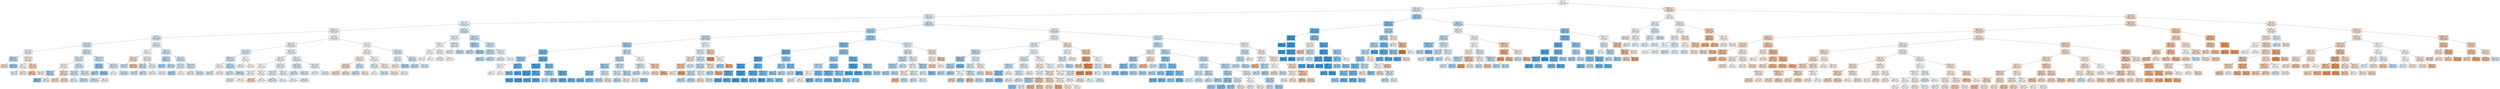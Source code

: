 digraph Tree {
node [shape=box, style="filled", color="black"] ;
0 [label="CCR <= 5.5\ngini = 0.5\nsamples = 162489\nvalue = [80334, 82155]\nclass = True", fillcolor="#fbfdfe"] ;
1 [label="graphSize <= 75.0\ngini = 0.494\nsamples = 100129\nvalue = [44747, 55382]\nclass = True", fillcolor="#d9ecfa"] ;
0 -> 1 [labeldistance=2.5, labelangle=45, headlabel="True"] ;
2 [label="graphSize <= 22.5\ngini = 0.496\nsamples = 94617\nvalue = [42963, 51654]\nclass = True", fillcolor="#deeffb"] ;
1 -> 2 ;
3 [label="sdComm <= 0.65\ngini = 0.497\nsamples = 67760\nvalue = [31458, 36302]\nclass = True", fillcolor="#e5f2fc"] ;
2 -> 3 ;
4 [label="graphDepth <= 3.5\ngini = 0.498\nsamples = 59398\nvalue = [27870, 31528]\nclass = True", fillcolor="#e8f4fc"] ;
3 -> 4 ;
5 [label="CCR <= 0.55\ngini = 0.494\nsamples = 14956\nvalue = [6666, 8290]\nclass = True", fillcolor="#d8ecfa"] ;
4 -> 5 ;
6 [label="sdComp <= 0.02\ngini = 0.493\nsamples = 10471\nvalue = [4609, 5862]\nclass = True", fillcolor="#d5eaf9"] ;
5 -> 6 ;
7 [label="sdComm <= 0.02\ngini = 0.499\nsamples = 882\nvalue = [420, 462]\nclass = True", fillcolor="#edf6fd"] ;
6 -> 7 ;
8 [label="nbproc <= 4.5\ngini = 0.469\nsamples = 352\nvalue = [132, 220]\nclass = True", fillcolor="#b0d8f5"] ;
7 -> 8 ;
9 [label="gini = 0.492\nsamples = 64\nvalue = [36, 28]\nclass = False", fillcolor="#f9e3d3"] ;
8 -> 9 ;
10 [label="gini = 0.444\nsamples = 288\nvalue = [96, 192]\nclass = True", fillcolor="#9ccef2"] ;
8 -> 10 ;
11 [label="sdComm <= 0.065\ngini = 0.496\nsamples = 530\nvalue = [288, 242]\nclass = False", fillcolor="#fbebdf"] ;
7 -> 11 ;
12 [label="nbproc <= 4.5\ngini = 0.5\nsamples = 312\nvalue = [158, 154]\nclass = False", fillcolor="#fefcfa"] ;
11 -> 12 ;
13 [label="gini = 0.498\nsamples = 128\nvalue = [60, 68]\nclass = True", fillcolor="#e8f3fc"] ;
12 -> 13 ;
14 [label="gini = 0.498\nsamples = 184\nvalue = [98, 86]\nclass = False", fillcolor="#fcf0e7"] ;
12 -> 14 ;
15 [label="nbproc <= 4.5\ngini = 0.481\nsamples = 218\nvalue = [130, 88]\nclass = False", fillcolor="#f7d6bf"] ;
11 -> 15 ;
16 [label="gini = 0.452\nsamples = 116\nvalue = [76, 40]\nclass = False", fillcolor="#f3c3a1"] ;
15 -> 16 ;
17 [label="gini = 0.498\nsamples = 102\nvalue = [54, 48]\nclass = False", fillcolor="#fcf1e9"] ;
15 -> 17 ;
18 [label="sdComm <= 0.065\ngini = 0.492\nsamples = 9589\nvalue = [4189, 5400]\nclass = True", fillcolor="#d3e9f9"] ;
6 -> 18 ;
19 [label="sdComp <= 0.065\ngini = 0.494\nsamples = 6126\nvalue = [2737, 3389]\nclass = True", fillcolor="#d9ecfa"] ;
18 -> 19 ;
20 [label="nbproc <= 4.5\ngini = 0.499\nsamples = 500\nvalue = [259, 241]\nclass = False", fillcolor="#fdf6f1"] ;
19 -> 20 ;
21 [label="sdComm <= 0.02\ngini = 0.465\nsamples = 144\nvalue = [53, 91]\nclass = True", fillcolor="#acd6f4"] ;
20 -> 21 ;
22 [label="gini = 0.389\nsamples = 72\nvalue = [19, 53]\nclass = True", fillcolor="#80c0ee"] ;
21 -> 22 ;
23 [label="gini = 0.498\nsamples = 72\nvalue = [34, 38]\nclass = True", fillcolor="#eaf5fc"] ;
21 -> 23 ;
24 [label="sdComm <= 0.02\ngini = 0.488\nsamples = 356\nvalue = [206, 150]\nclass = False", fillcolor="#f8ddc9"] ;
20 -> 24 ;
25 [label="gini = 0.488\nsamples = 128\nvalue = [74, 54]\nclass = False", fillcolor="#f8ddc9"] ;
24 -> 25 ;
26 [label="gini = 0.488\nsamples = 228\nvalue = [132, 96]\nclass = False", fillcolor="#f8ddc9"] ;
24 -> 26 ;
27 [label="nbproc <= 4.5\ngini = 0.493\nsamples = 5626\nvalue = [2478, 3148]\nclass = True", fillcolor="#d5eaf9"] ;
19 -> 27 ;
28 [label="sdComm <= 0.02\ngini = 0.492\nsamples = 2008\nvalue = [876, 1132]\nclass = True", fillcolor="#d2e9f9"] ;
27 -> 28 ;
29 [label="gini = 0.499\nsamples = 776\nvalue = [370, 406]\nclass = True", fillcolor="#edf6fd"] ;
28 -> 29 ;
30 [label="gini = 0.484\nsamples = 1232\nvalue = [506, 726]\nclass = True", fillcolor="#c3e1f7"] ;
28 -> 30 ;
31 [label="sdComm <= 0.02\ngini = 0.493\nsamples = 3618\nvalue = [1602, 2016]\nclass = True", fillcolor="#d6ebfa"] ;
27 -> 31 ;
32 [label="gini = 0.49\nsamples = 2732\nvalue = [1172, 1560]\nclass = True", fillcolor="#cee7f9"] ;
31 -> 32 ;
33 [label="gini = 0.5\nsamples = 886\nvalue = [430, 456]\nclass = True", fillcolor="#f4f9fe"] ;
31 -> 33 ;
34 [label="sdComp <= 0.065\ngini = 0.487\nsamples = 3463\nvalue = [1452, 2011]\nclass = True", fillcolor="#c8e4f8"] ;
18 -> 34 ;
35 [label="nbproc <= 4.5\ngini = 0.426\nsamples = 448\nvalue = [138, 310]\nclass = True", fillcolor="#91c9f1"] ;
34 -> 35 ;
36 [label="gini = 0.462\nsamples = 116\nvalue = [42, 74]\nclass = True", fillcolor="#a9d5f4"] ;
35 -> 36 ;
37 [label="gini = 0.411\nsamples = 332\nvalue = [96, 236]\nclass = True", fillcolor="#8ac5f0"] ;
35 -> 37 ;
38 [label="nbproc <= 4.5\ngini = 0.492\nsamples = 3015\nvalue = [1314, 1701]\nclass = True", fillcolor="#d2e9f9"] ;
34 -> 38 ;
39 [label="gini = 0.5\nsamples = 443\nvalue = [222, 221]\nclass = False", fillcolor="#fffefe"] ;
38 -> 39 ;
40 [label="gini = 0.489\nsamples = 2572\nvalue = [1092, 1480]\nclass = True", fillcolor="#cbe5f8"] ;
38 -> 40 ;
41 [label="sdComm <= 0.2\ngini = 0.497\nsamples = 4485\nvalue = [2057, 2428]\nclass = True", fillcolor="#e1f0fb"] ;
5 -> 41 ;
42 [label="sdComp <= 0.2\ngini = 0.5\nsamples = 2012\nvalue = [992, 1020]\nclass = True", fillcolor="#fafcfe"] ;
41 -> 42 ;
43 [label="nbproc <= 4.5\ngini = 0.489\nsamples = 376\nvalue = [216, 160]\nclass = False", fillcolor="#f8decc"] ;
42 -> 43 ;
44 [label="gini = 0.487\nsamples = 124\nvalue = [52, 72]\nclass = True", fillcolor="#c8e4f8"] ;
43 -> 44 ;
45 [label="gini = 0.455\nsamples = 252\nvalue = [164, 88]\nclass = False", fillcolor="#f3c5a3"] ;
43 -> 45 ;
46 [label="sdComp <= 0.65\ngini = 0.499\nsamples = 1636\nvalue = [776, 860]\nclass = True", fillcolor="#ecf5fc"] ;
42 -> 46 ;
47 [label="nbproc <= 4.5\ngini = 0.489\nsamples = 188\nvalue = [80, 108]\nclass = True", fillcolor="#cce6f8"] ;
46 -> 47 ;
48 [label="gini = 0.492\nsamples = 64\nvalue = [28, 36]\nclass = True", fillcolor="#d3e9f9"] ;
47 -> 48 ;
49 [label="gini = 0.487\nsamples = 124\nvalue = [52, 72]\nclass = True", fillcolor="#c8e4f8"] ;
47 -> 49 ;
50 [label="nbproc <= 4.5\ngini = 0.499\nsamples = 1448\nvalue = [696, 752]\nclass = True", fillcolor="#f0f8fd"] ;
46 -> 50 ;
51 [label="gini = 0.499\nsamples = 416\nvalue = [200, 216]\nclass = True", fillcolor="#f0f8fd"] ;
50 -> 51 ;
52 [label="gini = 0.499\nsamples = 1032\nvalue = [496, 536]\nclass = True", fillcolor="#f0f8fd"] ;
50 -> 52 ;
53 [label="sdComp <= 0.2\ngini = 0.49\nsamples = 2473\nvalue = [1065, 1408]\nclass = True", fillcolor="#cfe7f9"] ;
41 -> 53 ;
54 [label="nbproc <= 4.5\ngini = 0.477\nsamples = 313\nvalue = [123, 190]\nclass = True", fillcolor="#b9dcf6"] ;
53 -> 54 ;
55 [label="gini = 0.468\nsamples = 118\nvalue = [44, 74]\nclass = True", fillcolor="#afd7f4"] ;
54 -> 55 ;
56 [label="gini = 0.482\nsamples = 195\nvalue = [79, 116]\nclass = True", fillcolor="#c0e0f7"] ;
54 -> 56 ;
57 [label="nbproc <= 4.5\ngini = 0.492\nsamples = 2160\nvalue = [942, 1218]\nclass = True", fillcolor="#d2e9f9"] ;
53 -> 57 ;
58 [label="sdComp <= 0.65\ngini = 0.496\nsamples = 388\nvalue = [176, 212]\nclass = True", fillcolor="#ddeefb"] ;
57 -> 58 ;
59 [label="gini = 0.461\nsamples = 144\nvalue = [52, 92]\nclass = True", fillcolor="#a9d4f4"] ;
58 -> 59 ;
60 [label="gini = 0.5\nsamples = 244\nvalue = [124, 120]\nclass = False", fillcolor="#fefbf9"] ;
58 -> 60 ;
61 [label="sdComp <= 0.65\ngini = 0.491\nsamples = 1772\nvalue = [766, 1006]\nclass = True", fillcolor="#d0e8f9"] ;
57 -> 61 ;
62 [label="gini = 0.498\nsamples = 180\nvalue = [84, 96]\nclass = True", fillcolor="#e6f3fc"] ;
61 -> 62 ;
63 [label="gini = 0.49\nsamples = 1592\nvalue = [682, 910]\nclass = True", fillcolor="#cde6f8"] ;
61 -> 63 ;
64 [label="CCR <= 0.55\ngini = 0.499\nsamples = 44442\nvalue = [21204, 23238]\nclass = True", fillcolor="#eef6fd"] ;
4 -> 64 ;
65 [label="sdComp <= 0.02\ngini = 0.498\nsamples = 35550\nvalue = [16740, 18810]\nclass = True", fillcolor="#e9f4fc"] ;
64 -> 65 ;
66 [label="sdComm <= 0.065\ngini = 0.495\nsamples = 4938\nvalue = [2222, 2716]\nclass = True", fillcolor="#dbedfa"] ;
65 -> 66 ;
67 [label="sdComm <= 0.02\ngini = 0.491\nsamples = 3672\nvalue = [1588, 2084]\nclass = True", fillcolor="#d0e8f9"] ;
66 -> 67 ;
68 [label="nbproc <= 4.5\ngini = 0.5\nsamples = 1058\nvalue = [518, 540]\nclass = True", fillcolor="#f7fbfe"] ;
67 -> 68 ;
69 [label="gini = 0.495\nsamples = 450\nvalue = [202, 248]\nclass = True", fillcolor="#daedfa"] ;
68 -> 69 ;
70 [label="gini = 0.499\nsamples = 608\nvalue = [316, 292]\nclass = False", fillcolor="#fdf5f0"] ;
68 -> 70 ;
71 [label="nbproc <= 4.5\ngini = 0.484\nsamples = 2614\nvalue = [1070, 1544]\nclass = True", fillcolor="#c2e1f7"] ;
67 -> 71 ;
72 [label="gini = 0.492\nsamples = 638\nvalue = [278, 360]\nclass = True", fillcolor="#d2e9f9"] ;
71 -> 72 ;
73 [label="gini = 0.48\nsamples = 1976\nvalue = [792, 1184]\nclass = True", fillcolor="#bddff6"] ;
71 -> 73 ;
74 [label="nbproc <= 4.5\ngini = 0.5\nsamples = 1266\nvalue = [634, 632]\nclass = False", fillcolor="#fffffe"] ;
66 -> 74 ;
75 [label="gini = 0.5\nsamples = 390\nvalue = [190, 200]\nclass = True", fillcolor="#f5fafe"] ;
74 -> 75 ;
76 [label="gini = 0.5\nsamples = 876\nvalue = [444, 432]\nclass = False", fillcolor="#fefcfa"] ;
74 -> 76 ;
77 [label="sdComm <= 0.065\ngini = 0.499\nsamples = 30612\nvalue = [14518, 16094]\nclass = True", fillcolor="#ecf5fc"] ;
65 -> 77 ;
78 [label="nbproc <= 4.5\ngini = 0.499\nsamples = 19540\nvalue = [9390, 10150]\nclass = True", fillcolor="#f0f8fd"] ;
77 -> 78 ;
79 [label="sdComm <= 0.02\ngini = 0.5\nsamples = 7246\nvalue = [3624, 3622]\nclass = False", fillcolor="#ffffff"] ;
78 -> 79 ;
80 [label="sdComp <= 0.065\ngini = 0.5\nsamples = 3630\nvalue = [1770, 1860]\nclass = True", fillcolor="#f5fafe"] ;
79 -> 80 ;
81 [label="gini = 0.498\nsamples = 1362\nvalue = [636, 726]\nclass = True", fillcolor="#e6f3fc"] ;
80 -> 81 ;
82 [label="gini = 0.5\nsamples = 2268\nvalue = [1134, 1134]\nclass = False", fillcolor="#ffffff"] ;
80 -> 82 ;
83 [label="sdComp <= 0.065\ngini = 0.5\nsamples = 3616\nvalue = [1854, 1762]\nclass = False", fillcolor="#fef9f5"] ;
79 -> 83 ;
84 [label="gini = 0.481\nsamples = 508\nvalue = [304, 204]\nclass = False", fillcolor="#f6d6be"] ;
83 -> 84 ;
85 [label="gini = 0.5\nsamples = 3108\nvalue = [1550, 1558]\nclass = True", fillcolor="#fefeff"] ;
83 -> 85 ;
86 [label="sdComp <= 0.065\ngini = 0.498\nsamples = 12294\nvalue = [5766, 6528]\nclass = True", fillcolor="#e8f4fc"] ;
78 -> 86 ;
87 [label="sdComm <= 0.02\ngini = 0.496\nsamples = 3824\nvalue = [1752, 2072]\nclass = True", fillcolor="#e0f0fb"] ;
86 -> 87 ;
88 [label="gini = 0.493\nsamples = 2504\nvalue = [1104, 1400]\nclass = True", fillcolor="#d5eafa"] ;
87 -> 88 ;
89 [label="gini = 0.5\nsamples = 1320\nvalue = [648, 672]\nclass = True", fillcolor="#f8fcfe"] ;
87 -> 89 ;
90 [label="sdComm <= 0.02\ngini = 0.499\nsamples = 8470\nvalue = [4014, 4456]\nclass = True", fillcolor="#ebf5fc"] ;
86 -> 90 ;
91 [label="gini = 0.5\nsamples = 3604\nvalue = [1764, 1840]\nclass = True", fillcolor="#f7fbfe"] ;
90 -> 91 ;
92 [label="gini = 0.497\nsamples = 4866\nvalue = [2250, 2616]\nclass = True", fillcolor="#e3f1fb"] ;
90 -> 92 ;
93 [label="nbproc <= 4.5\ngini = 0.497\nsamples = 11072\nvalue = [5128, 5944]\nclass = True", fillcolor="#e4f2fb"] ;
77 -> 93 ;
94 [label="sdComp <= 0.065\ngini = 0.493\nsamples = 2790\nvalue = [1228, 1562]\nclass = True", fillcolor="#d5eaf9"] ;
93 -> 94 ;
95 [label="gini = 0.492\nsamples = 348\nvalue = [152, 196]\nclass = True", fillcolor="#d3e9f9"] ;
94 -> 95 ;
96 [label="gini = 0.493\nsamples = 2442\nvalue = [1076, 1366]\nclass = True", fillcolor="#d5eaf9"] ;
94 -> 96 ;
97 [label="sdComp <= 0.065\ngini = 0.498\nsamples = 8282\nvalue = [3900, 4382]\nclass = True", fillcolor="#e9f4fc"] ;
93 -> 97 ;
98 [label="gini = 0.499\nsamples = 1688\nvalue = [816, 872]\nclass = True", fillcolor="#f2f9fd"] ;
97 -> 98 ;
99 [label="gini = 0.498\nsamples = 6594\nvalue = [3084, 3510]\nclass = True", fillcolor="#e7f3fc"] ;
97 -> 99 ;
100 [label="sdComp <= 0.65\ngini = 0.5\nsamples = 8892\nvalue = [4464, 4428]\nclass = False", fillcolor="#fffefd"] ;
64 -> 100 ;
101 [label="nbproc <= 4.5\ngini = 0.499\nsamples = 6584\nvalue = [3440, 3144]\nclass = False", fillcolor="#fdf4ee"] ;
100 -> 101 ;
102 [label="sdComm <= 0.2\ngini = 0.497\nsamples = 2546\nvalue = [1376, 1170]\nclass = False", fillcolor="#fbece1"] ;
101 -> 102 ;
103 [label="sdComp <= 0.2\ngini = 0.489\nsamples = 1898\nvalue = [1090, 808]\nclass = False", fillcolor="#f8decc"] ;
102 -> 103 ;
104 [label="gini = 0.488\nsamples = 1090\nvalue = [630, 460]\nclass = False", fillcolor="#f8ddca"] ;
103 -> 104 ;
105 [label="gini = 0.49\nsamples = 808\nvalue = [460, 348]\nclass = False", fillcolor="#f9e0cf"] ;
103 -> 105 ;
106 [label="sdComp <= 0.2\ngini = 0.493\nsamples = 648\nvalue = [286, 362]\nclass = True", fillcolor="#d5eafa"] ;
102 -> 106 ;
107 [label="gini = 0.488\nsamples = 548\nvalue = [232, 316]\nclass = True", fillcolor="#cae5f8"] ;
106 -> 107 ;
108 [label="gini = 0.497\nsamples = 100\nvalue = [54, 46]\nclass = False", fillcolor="#fbece2"] ;
106 -> 108 ;
109 [label="sdComm <= 0.2\ngini = 0.5\nsamples = 4038\nvalue = [2064, 1974]\nclass = False", fillcolor="#fefaf6"] ;
101 -> 109 ;
110 [label="sdComp <= 0.2\ngini = 0.498\nsamples = 1424\nvalue = [664, 760]\nclass = True", fillcolor="#e6f3fc"] ;
109 -> 110 ;
111 [label="gini = 0.5\nsamples = 776\nvalue = [384, 392]\nclass = True", fillcolor="#fbfdfe"] ;
110 -> 111 ;
112 [label="gini = 0.491\nsamples = 648\nvalue = [280, 368]\nclass = True", fillcolor="#d0e8f9"] ;
110 -> 112 ;
113 [label="sdComp <= 0.2\ngini = 0.497\nsamples = 2614\nvalue = [1400, 1214]\nclass = False", fillcolor="#fceee5"] ;
109 -> 113 ;
114 [label="gini = 0.496\nsamples = 1440\nvalue = [788, 652]\nclass = False", fillcolor="#fbe9dd"] ;
113 -> 114 ;
115 [label="gini = 0.499\nsamples = 1174\nvalue = [612, 562]\nclass = False", fillcolor="#fdf5ef"] ;
113 -> 115 ;
116 [label="sdComm <= 0.2\ngini = 0.494\nsamples = 2308\nvalue = [1024, 1284]\nclass = True", fillcolor="#d7ebfa"] ;
100 -> 116 ;
117 [label="nbproc <= 4.5\ngini = 0.497\nsamples = 582\nvalue = [270, 312]\nclass = True", fillcolor="#e4f2fc"] ;
116 -> 117 ;
118 [label="gini = 0.497\nsamples = 334\nvalue = [180, 154]\nclass = False", fillcolor="#fbede2"] ;
117 -> 118 ;
119 [label="gini = 0.462\nsamples = 248\nvalue = [90, 158]\nclass = True", fillcolor="#aad5f4"] ;
117 -> 119 ;
120 [label="nbproc <= 4.5\ngini = 0.492\nsamples = 1726\nvalue = [754, 972]\nclass = True", fillcolor="#d3e9f9"] ;
116 -> 120 ;
121 [label="gini = 0.482\nsamples = 562\nvalue = [228, 334]\nclass = True", fillcolor="#c0e0f7"] ;
120 -> 121 ;
122 [label="gini = 0.495\nsamples = 1164\nvalue = [526, 638]\nclass = True", fillcolor="#dceefa"] ;
120 -> 122 ;
123 [label="nbproc <= 4.5\ngini = 0.49\nsamples = 8362\nvalue = [3588, 4774]\nclass = True", fillcolor="#cee7f9"] ;
3 -> 123 ;
124 [label="sdComp <= 0.65\ngini = 0.499\nsamples = 2246\nvalue = [1068, 1178]\nclass = True", fillcolor="#edf6fd"] ;
123 -> 124 ;
125 [label="graphDepth <= 3.5\ngini = 0.5\nsamples = 882\nvalue = [450, 432]\nclass = False", fillcolor="#fefaf7"] ;
124 -> 125 ;
126 [label="sdComp <= 0.2\ngini = 0.5\nsamples = 316\nvalue = [158, 158]\nclass = False", fillcolor="#ffffff"] ;
125 -> 126 ;
127 [label="gini = 0.5\nsamples = 168\nvalue = [84, 84]\nclass = False", fillcolor="#ffffff"] ;
126 -> 127 ;
128 [label="gini = 0.5\nsamples = 148\nvalue = [74, 74]\nclass = False", fillcolor="#ffffff"] ;
126 -> 128 ;
129 [label="sdComp <= 0.2\ngini = 0.499\nsamples = 566\nvalue = [292, 274]\nclass = False", fillcolor="#fdf7f3"] ;
125 -> 129 ;
130 [label="gini = 0.499\nsamples = 228\nvalue = [120, 108]\nclass = False", fillcolor="#fcf2eb"] ;
129 -> 130 ;
131 [label="gini = 0.5\nsamples = 338\nvalue = [172, 166]\nclass = False", fillcolor="#fefbf8"] ;
129 -> 131 ;
132 [label="graphDepth <= 3.5\ngini = 0.496\nsamples = 1364\nvalue = [618, 746]\nclass = True", fillcolor="#ddeefb"] ;
124 -> 132 ;
133 [label="gini = 0.498\nsamples = 1072\nvalue = [500, 572]\nclass = True", fillcolor="#e6f3fc"] ;
132 -> 133 ;
134 [label="gini = 0.482\nsamples = 292\nvalue = [118, 174]\nclass = True", fillcolor="#bfdff7"] ;
132 -> 134 ;
135 [label="sdComp <= 0.2\ngini = 0.485\nsamples = 6116\nvalue = [2520, 3596]\nclass = True", fillcolor="#c4e2f7"] ;
123 -> 135 ;
136 [label="graphDepth <= 3.5\ngini = 0.46\nsamples = 1910\nvalue = [686, 1224]\nclass = True", fillcolor="#a8d4f4"] ;
135 -> 136 ;
137 [label="gini = 0.485\nsamples = 654\nvalue = [270, 384]\nclass = True", fillcolor="#c4e2f7"] ;
136 -> 137 ;
138 [label="gini = 0.443\nsamples = 1256\nvalue = [416, 840]\nclass = True", fillcolor="#9bcef2"] ;
136 -> 138 ;
139 [label="sdComp <= 0.65\ngini = 0.492\nsamples = 4206\nvalue = [1834, 2372]\nclass = True", fillcolor="#d2e9f9"] ;
135 -> 139 ;
140 [label="graphDepth <= 3.5\ngini = 0.486\nsamples = 2896\nvalue = [1206, 1690]\nclass = True", fillcolor="#c6e3f8"] ;
139 -> 140 ;
141 [label="gini = 0.471\nsamples = 322\nvalue = [122, 200]\nclass = True", fillcolor="#b2d9f5"] ;
140 -> 141 ;
142 [label="gini = 0.488\nsamples = 2574\nvalue = [1084, 1490]\nclass = True", fillcolor="#c9e4f8"] ;
140 -> 142 ;
143 [label="graphDepth <= 3.5\ngini = 0.499\nsamples = 1310\nvalue = [628, 682]\nclass = True", fillcolor="#eff7fd"] ;
139 -> 143 ;
144 [label="gini = 0.497\nsamples = 674\nvalue = [310, 364]\nclass = True", fillcolor="#e2f0fb"] ;
143 -> 144 ;
145 [label="gini = 0.5\nsamples = 636\nvalue = [318, 318]\nclass = False", fillcolor="#ffffff"] ;
143 -> 145 ;
146 [label="nbproc <= 4.5\ngini = 0.49\nsamples = 26857\nvalue = [11505, 15352]\nclass = True", fillcolor="#cde6f8"] ;
2 -> 146 ;
147 [label="CCR <= 0.55\ngini = 0.463\nsamples = 8451\nvalue = [3069, 5382]\nclass = True", fillcolor="#aad5f4"] ;
146 -> 147 ;
148 [label="sdComp <= 0.065\ngini = 0.481\nsamples = 4334\nvalue = [1750, 2584]\nclass = True", fillcolor="#bfdff7"] ;
147 -> 148 ;
149 [label="graphDepth <= 9.0\ngini = 0.455\nsamples = 2560\nvalue = [896, 1664]\nclass = True", fillcolor="#a4d2f3"] ;
148 -> 149 ;
150 [label="sdComm <= 0.02\ngini = 0.346\nsamples = 934\nvalue = [208, 726]\nclass = True", fillcolor="#72b9ec"] ;
149 -> 150 ;
151 [label="graphDepth <= 6.5\ngini = 0.443\nsamples = 326\nvalue = [108, 218]\nclass = True", fillcolor="#9bcef2"] ;
150 -> 151 ;
152 [label="sdComp <= 0.02\ngini = 0.5\nsamples = 154\nvalue = [76, 78]\nclass = True", fillcolor="#fafcfe"] ;
151 -> 152 ;
153 [label="gini = 0.5\nsamples = 70\nvalue = [34, 36]\nclass = True", fillcolor="#f4fafe"] ;
152 -> 153 ;
154 [label="gini = 0.5\nsamples = 84\nvalue = [42, 42]\nclass = False", fillcolor="#ffffff"] ;
152 -> 154 ;
155 [label="sdComp <= 0.02\ngini = 0.303\nsamples = 172\nvalue = [32, 140]\nclass = True", fillcolor="#66b3eb"] ;
151 -> 155 ;
156 [label="gini = 0.375\nsamples = 96\nvalue = [24, 72]\nclass = True", fillcolor="#7bbeee"] ;
155 -> 156 ;
157 [label="gini = 0.188\nsamples = 76\nvalue = [8, 68]\nclass = True", fillcolor="#50a9e8"] ;
155 -> 157 ;
158 [label="sdComm <= 0.065\ngini = 0.275\nsamples = 608\nvalue = [100, 508]\nclass = True", fillcolor="#60b0ea"] ;
150 -> 158 ;
159 [label="graphSize <= 40.0\ngini = 0.174\nsamples = 354\nvalue = [34, 320]\nclass = True", fillcolor="#4ea7e8"] ;
158 -> 159 ;
160 [label="sdComp <= 0.02\ngini = 0.115\nsamples = 196\nvalue = [12, 184]\nclass = True", fillcolor="#46a3e7"] ;
159 -> 160 ;
161 [label="gini = 0.198\nsamples = 90\nvalue = [10, 80]\nclass = True", fillcolor="#52a9e8"] ;
160 -> 161 ;
162 [label="gini = 0.037\nsamples = 106\nvalue = [2, 104]\nclass = True", fillcolor="#3d9fe6"] ;
160 -> 162 ;
163 [label="sdComp <= 0.02\ngini = 0.24\nsamples = 158\nvalue = [22, 136]\nclass = True", fillcolor="#59ade9"] ;
159 -> 163 ;
164 [label="gini = 0.245\nsamples = 70\nvalue = [10, 60]\nclass = True", fillcolor="#5aade9"] ;
163 -> 164 ;
165 [label="gini = 0.236\nsamples = 88\nvalue = [12, 76]\nclass = True", fillcolor="#58ace9"] ;
163 -> 165 ;
166 [label="sdComp <= 0.02\ngini = 0.385\nsamples = 254\nvalue = [66, 188]\nclass = True", fillcolor="#7fbfee"] ;
158 -> 166 ;
167 [label="graphDepth <= 6.5\ngini = 0.451\nsamples = 128\nvalue = [44, 84]\nclass = True", fillcolor="#a1d0f3"] ;
166 -> 167 ;
168 [label="gini = 0.487\nsamples = 62\nvalue = [26, 36]\nclass = True", fillcolor="#c8e4f8"] ;
167 -> 168 ;
169 [label="gini = 0.397\nsamples = 66\nvalue = [18, 48]\nclass = True", fillcolor="#83c2ef"] ;
167 -> 169 ;
170 [label="graphSize <= 40.0\ngini = 0.288\nsamples = 126\nvalue = [22, 104]\nclass = True", fillcolor="#63b2ea"] ;
166 -> 170 ;
171 [label="gini = 0.266\nsamples = 76\nvalue = [12, 64]\nclass = True", fillcolor="#5eafea"] ;
170 -> 171 ;
172 [label="gini = 0.32\nsamples = 50\nvalue = [10, 40]\nclass = True", fillcolor="#6ab6ec"] ;
170 -> 172 ;
173 [label="sdComm <= 0.065\ngini = 0.488\nsamples = 1626\nvalue = [688, 938]\nclass = True", fillcolor="#cae5f8"] ;
149 -> 173 ;
174 [label="sdComp <= 0.02\ngini = 0.472\nsamples = 1024\nvalue = [390, 634]\nclass = True", fillcolor="#b3d9f5"] ;
173 -> 174 ;
175 [label="graphSize <= 40.0\ngini = 0.451\nsamples = 542\nvalue = [186, 356]\nclass = True", fillcolor="#a0d0f3"] ;
174 -> 175 ;
176 [label="sdComm <= 0.02\ngini = 0.386\nsamples = 298\nvalue = [78, 220]\nclass = True", fillcolor="#7fc0ee"] ;
175 -> 176 ;
177 [label="gini = 0.352\nsamples = 114\nvalue = [26, 88]\nclass = True", fillcolor="#74baed"] ;
176 -> 177 ;
178 [label="gini = 0.405\nsamples = 184\nvalue = [52, 132]\nclass = True", fillcolor="#87c4ef"] ;
176 -> 178 ;
179 [label="sdComm <= 0.02\ngini = 0.493\nsamples = 244\nvalue = [108, 136]\nclass = True", fillcolor="#d6ebfa"] ;
175 -> 179 ;
180 [label="gini = 0.472\nsamples = 162\nvalue = [62, 100]\nclass = True", fillcolor="#b4daf5"] ;
179 -> 180 ;
181 [label="gini = 0.493\nsamples = 82\nvalue = [46, 36]\nclass = False", fillcolor="#f9e4d4"] ;
179 -> 181 ;
182 [label="graphSize <= 40.0\ngini = 0.488\nsamples = 482\nvalue = [204, 278]\nclass = True", fillcolor="#cae5f8"] ;
174 -> 182 ;
183 [label="sdComm <= 0.02\ngini = 0.495\nsamples = 288\nvalue = [130, 158]\nclass = True", fillcolor="#dceefa"] ;
182 -> 183 ;
184 [label="gini = 0.476\nsamples = 174\nvalue = [68, 106]\nclass = True", fillcolor="#b8dcf6"] ;
183 -> 184 ;
185 [label="gini = 0.496\nsamples = 114\nvalue = [62, 52]\nclass = False", fillcolor="#fbebdf"] ;
183 -> 185 ;
186 [label="sdComm <= 0.02\ngini = 0.472\nsamples = 194\nvalue = [74, 120]\nclass = True", fillcolor="#b3d9f5"] ;
182 -> 186 ;
187 [label="gini = 0.499\nsamples = 80\nvalue = [38, 42]\nclass = True", fillcolor="#ecf6fd"] ;
186 -> 187 ;
188 [label="gini = 0.432\nsamples = 114\nvalue = [36, 78]\nclass = True", fillcolor="#94caf1"] ;
186 -> 188 ;
189 [label="sdComp <= 0.02\ngini = 0.5\nsamples = 602\nvalue = [298, 304]\nclass = True", fillcolor="#fbfdfe"] ;
173 -> 189 ;
190 [label="graphDepth <= 13.5\ngini = 0.492\nsamples = 404\nvalue = [176, 228]\nclass = True", fillcolor="#d2e9f9"] ;
189 -> 190 ;
191 [label="gini = 0.486\nsamples = 212\nvalue = [88, 124]\nclass = True", fillcolor="#c6e3f7"] ;
190 -> 191 ;
192 [label="gini = 0.497\nsamples = 192\nvalue = [88, 104]\nclass = True", fillcolor="#e1f0fb"] ;
190 -> 192 ;
193 [label="graphSize <= 40.0\ngini = 0.473\nsamples = 198\nvalue = [122, 76]\nclass = False", fillcolor="#f5cfb4"] ;
189 -> 193 ;
194 [label="gini = 0.488\nsamples = 142\nvalue = [82, 60]\nclass = False", fillcolor="#f8ddca"] ;
193 -> 194 ;
195 [label="gini = 0.408\nsamples = 56\nvalue = [40, 16]\nclass = False", fillcolor="#efb388"] ;
193 -> 195 ;
196 [label="graphDepth <= 13.5\ngini = 0.499\nsamples = 1774\nvalue = [854, 920]\nclass = True", fillcolor="#f1f8fd"] ;
148 -> 196 ;
197 [label="graphDepth <= 6.5\ngini = 0.498\nsamples = 1578\nvalue = [734, 844]\nclass = True", fillcolor="#e5f2fc"] ;
196 -> 197 ;
198 [label="sdComm <= 0.065\ngini = 0.494\nsamples = 392\nvalue = [218, 174]\nclass = False", fillcolor="#fae6d7"] ;
197 -> 198 ;
199 [label="sdComm <= 0.02\ngini = 0.458\nsamples = 208\nvalue = [134, 74]\nclass = False", fillcolor="#f3c7a6"] ;
198 -> 199 ;
200 [label="gini = 0.499\nsamples = 122\nvalue = [64, 58]\nclass = False", fillcolor="#fdf3ec"] ;
199 -> 200 ;
201 [label="gini = 0.303\nsamples = 86\nvalue = [70, 16]\nclass = False", fillcolor="#eb9e66"] ;
199 -> 201 ;
202 [label="gini = 0.496\nsamples = 184\nvalue = [84, 100]\nclass = True", fillcolor="#dfeffb"] ;
198 -> 202 ;
203 [label="sdComm <= 0.065\ngini = 0.492\nsamples = 1186\nvalue = [516, 670]\nclass = True", fillcolor="#d1e8f9"] ;
197 -> 203 ;
204 [label="graphSize <= 40.0\ngini = 0.486\nsamples = 1006\nvalue = [418, 588]\nclass = True", fillcolor="#c6e3f7"] ;
203 -> 204 ;
205 [label="sdComm <= 0.02\ngini = 0.48\nsamples = 804\nvalue = [322, 482]\nclass = True", fillcolor="#bddef6"] ;
204 -> 205 ;
206 [label="gini = 0.481\nsamples = 458\nvalue = [184, 274]\nclass = True", fillcolor="#bedff6"] ;
205 -> 206 ;
207 [label="gini = 0.48\nsamples = 346\nvalue = [138, 208]\nclass = True", fillcolor="#bcdef6"] ;
205 -> 207 ;
208 [label="sdComm <= 0.02\ngini = 0.499\nsamples = 202\nvalue = [96, 106]\nclass = True", fillcolor="#ecf6fd"] ;
204 -> 208 ;
209 [label="gini = 0.491\nsamples = 60\nvalue = [34, 26]\nclass = False", fillcolor="#f9e1d0"] ;
208 -> 209 ;
210 [label="gini = 0.492\nsamples = 142\nvalue = [62, 80]\nclass = True", fillcolor="#d2e9f9"] ;
208 -> 210 ;
211 [label="graphDepth <= 9.0\ngini = 0.496\nsamples = 180\nvalue = [98, 82]\nclass = False", fillcolor="#fbeadf"] ;
203 -> 211 ;
212 [label="gini = 0.478\nsamples = 106\nvalue = [42, 64]\nclass = True", fillcolor="#bbddf6"] ;
211 -> 212 ;
213 [label="gini = 0.368\nsamples = 74\nvalue = [56, 18]\nclass = False", fillcolor="#edaa79"] ;
211 -> 213 ;
214 [label="sdComm <= 0.02\ngini = 0.475\nsamples = 196\nvalue = [120, 76]\nclass = False", fillcolor="#f5d1b6"] ;
196 -> 214 ;
215 [label="gini = 0.264\nsamples = 64\nvalue = [54, 10]\nclass = False", fillcolor="#ea985e"] ;
214 -> 215 ;
216 [label="sdComm <= 0.065\ngini = 0.5\nsamples = 132\nvalue = [66, 66]\nclass = False", fillcolor="#ffffff"] ;
214 -> 216 ;
217 [label="gini = 0.45\nsamples = 76\nvalue = [26, 50]\nclass = True", fillcolor="#a0d0f3"] ;
216 -> 217 ;
218 [label="gini = 0.408\nsamples = 56\nvalue = [40, 16]\nclass = False", fillcolor="#efb388"] ;
216 -> 218 ;
219 [label="sdComp <= 0.65\ngini = 0.435\nsamples = 4117\nvalue = [1319, 2798]\nclass = True", fillcolor="#96cbf1"] ;
147 -> 219 ;
220 [label="graphDepth <= 9.0\ngini = 0.385\nsamples = 2872\nvalue = [748, 2124]\nclass = True", fillcolor="#7fc0ee"] ;
219 -> 220 ;
221 [label="sdComm <= 0.65\ngini = 0.313\nsamples = 926\nvalue = [180, 746]\nclass = True", fillcolor="#69b5eb"] ;
220 -> 221 ;
222 [label="sdComp <= 0.2\ngini = 0.242\nsamples = 640\nvalue = [90, 550]\nclass = True", fillcolor="#59ade9"] ;
221 -> 222 ;
223 [label="sdComm <= 0.2\ngini = 0.167\nsamples = 370\nvalue = [34, 336]\nclass = True", fillcolor="#4da7e8"] ;
222 -> 223 ;
224 [label="graphDepth <= 6.5\ngini = 0.247\nsamples = 180\nvalue = [26, 154]\nclass = True", fillcolor="#5aaee9"] ;
223 -> 224 ;
225 [label="gini = 0.252\nsamples = 108\nvalue = [16, 92]\nclass = True", fillcolor="#5baeea"] ;
224 -> 225 ;
226 [label="gini = 0.239\nsamples = 72\nvalue = [10, 62]\nclass = True", fillcolor="#59ade9"] ;
224 -> 226 ;
227 [label="graphSize <= 40.0\ngini = 0.081\nsamples = 190\nvalue = [8, 182]\nclass = True", fillcolor="#42a1e6"] ;
223 -> 227 ;
228 [label="gini = 0.0\nsamples = 110\nvalue = [0, 110]\nclass = True", fillcolor="#399de5"] ;
227 -> 228 ;
229 [label="gini = 0.18\nsamples = 80\nvalue = [8, 72]\nclass = True", fillcolor="#4fa8e8"] ;
227 -> 229 ;
230 [label="sdComm <= 0.2\ngini = 0.329\nsamples = 270\nvalue = [56, 214]\nclass = True", fillcolor="#6db7ec"] ;
222 -> 230 ;
231 [label="graphSize <= 40.0\ngini = 0.239\nsamples = 130\nvalue = [18, 112]\nclass = True", fillcolor="#59ade9"] ;
230 -> 231 ;
232 [label="gini = 0.358\nsamples = 60\nvalue = [14, 46]\nclass = True", fillcolor="#75bbed"] ;
231 -> 232 ;
233 [label="gini = 0.108\nsamples = 70\nvalue = [4, 66]\nclass = True", fillcolor="#45a3e7"] ;
231 -> 233 ;
234 [label="graphSize <= 40.0\ngini = 0.396\nsamples = 140\nvalue = [38, 102]\nclass = True", fillcolor="#83c2ef"] ;
230 -> 234 ;
235 [label="gini = 0.4\nsamples = 58\nvalue = [16, 42]\nclass = True", fillcolor="#84c2ef"] ;
234 -> 235 ;
236 [label="gini = 0.393\nsamples = 82\nvalue = [22, 60]\nclass = True", fillcolor="#82c1ef"] ;
234 -> 236 ;
237 [label="graphDepth <= 6.5\ngini = 0.431\nsamples = 286\nvalue = [90, 196]\nclass = True", fillcolor="#94caf1"] ;
221 -> 237 ;
238 [label="sdComp <= 0.2\ngini = 0.454\nsamples = 172\nvalue = [60, 112]\nclass = True", fillcolor="#a3d2f3"] ;
237 -> 238 ;
239 [label="gini = 0.424\nsamples = 72\nvalue = [22, 50]\nclass = True", fillcolor="#90c8f0"] ;
238 -> 239 ;
240 [label="gini = 0.471\nsamples = 100\nvalue = [38, 62]\nclass = True", fillcolor="#b2d9f5"] ;
238 -> 240 ;
241 [label="sdComp <= 0.2\ngini = 0.388\nsamples = 114\nvalue = [30, 84]\nclass = True", fillcolor="#80c0ee"] ;
237 -> 241 ;
242 [label="gini = 0.486\nsamples = 48\nvalue = [20, 28]\nclass = True", fillcolor="#c6e3f8"] ;
241 -> 242 ;
243 [label="gini = 0.257\nsamples = 66\nvalue = [10, 56]\nclass = True", fillcolor="#5caeea"] ;
241 -> 243 ;
244 [label="sdComm <= 0.65\ngini = 0.413\nsamples = 1946\nvalue = [568, 1378]\nclass = True", fillcolor="#8bc5f0"] ;
220 -> 244 ;
245 [label="sdComp <= 0.2\ngini = 0.447\nsamples = 1342\nvalue = [452, 890]\nclass = True", fillcolor="#9ecff2"] ;
244 -> 245 ;
246 [label="graphSize <= 40.0\ngini = 0.486\nsamples = 684\nvalue = [284, 400]\nclass = True", fillcolor="#c6e3f7"] ;
245 -> 246 ;
247 [label="sdComm <= 0.2\ngini = 0.5\nsamples = 430\nvalue = [214, 216]\nclass = True", fillcolor="#fdfeff"] ;
246 -> 247 ;
248 [label="gini = 0.496\nsamples = 118\nvalue = [54, 64]\nclass = True", fillcolor="#e0f0fb"] ;
247 -> 248 ;
249 [label="gini = 0.5\nsamples = 312\nvalue = [160, 152]\nclass = False", fillcolor="#fef9f5"] ;
247 -> 249 ;
250 [label="sdComm <= 0.2\ngini = 0.399\nsamples = 254\nvalue = [70, 184]\nclass = True", fillcolor="#84c2ef"] ;
246 -> 250 ;
251 [label="gini = 0.329\nsamples = 106\nvalue = [22, 84]\nclass = True", fillcolor="#6db7ec"] ;
250 -> 251 ;
252 [label="gini = 0.438\nsamples = 148\nvalue = [48, 100]\nclass = True", fillcolor="#98ccf1"] ;
250 -> 252 ;
253 [label="sdComm <= 0.2\ngini = 0.38\nsamples = 658\nvalue = [168, 490]\nclass = True", fillcolor="#7dbfee"] ;
245 -> 253 ;
254 [label="graphDepth <= 13.5\ngini = 0.351\nsamples = 414\nvalue = [94, 320]\nclass = True", fillcolor="#73baed"] ;
253 -> 254 ;
255 [label="gini = 0.358\nsamples = 334\nvalue = [78, 256]\nclass = True", fillcolor="#75bbed"] ;
254 -> 255 ;
256 [label="gini = 0.32\nsamples = 80\nvalue = [16, 64]\nclass = True", fillcolor="#6ab6ec"] ;
254 -> 256 ;
257 [label="graphSize <= 40.0\ngini = 0.423\nsamples = 244\nvalue = [74, 170]\nclass = True", fillcolor="#8fc8f0"] ;
253 -> 257 ;
258 [label="gini = 0.422\nsamples = 152\nvalue = [46, 106]\nclass = True", fillcolor="#8fc8f0"] ;
257 -> 258 ;
259 [label="gini = 0.423\nsamples = 92\nvalue = [28, 64]\nclass = True", fillcolor="#90c8f0"] ;
257 -> 259 ;
260 [label="sdComp <= 0.2\ngini = 0.31\nsamples = 604\nvalue = [116, 488]\nclass = True", fillcolor="#68b4eb"] ;
244 -> 260 ;
261 [label="graphSize <= 40.0\ngini = 0.163\nsamples = 290\nvalue = [26, 264]\nclass = True", fillcolor="#4ca7e8"] ;
260 -> 261 ;
262 [label="gini = 0.162\nsamples = 158\nvalue = [14, 144]\nclass = True", fillcolor="#4ca7e8"] ;
261 -> 262 ;
263 [label="gini = 0.165\nsamples = 132\nvalue = [12, 120]\nclass = True", fillcolor="#4da7e8"] ;
261 -> 263 ;
264 [label="graphSize <= 40.0\ngini = 0.409\nsamples = 314\nvalue = [90, 224]\nclass = True", fillcolor="#89c4ef"] ;
260 -> 264 ;
265 [label="gini = 0.389\nsamples = 250\nvalue = [66, 184]\nclass = True", fillcolor="#80c0ee"] ;
264 -> 265 ;
266 [label="gini = 0.469\nsamples = 64\nvalue = [24, 40]\nclass = True", fillcolor="#b0d8f5"] ;
264 -> 266 ;
267 [label="graphDepth <= 13.5\ngini = 0.497\nsamples = 1245\nvalue = [571, 674]\nclass = True", fillcolor="#e1f0fb"] ;
219 -> 267 ;
268 [label="sdComm <= 0.2\ngini = 0.493\nsamples = 1061\nvalue = [467, 594]\nclass = True", fillcolor="#d5eaf9"] ;
267 -> 268 ;
269 [label="graphDepth <= 9.0\ngini = 0.48\nsamples = 390\nvalue = [156, 234]\nclass = True", fillcolor="#bddef6"] ;
268 -> 269 ;
270 [label="graphDepth <= 6.5\ngini = 0.468\nsamples = 214\nvalue = [80, 134]\nclass = True", fillcolor="#afd8f5"] ;
269 -> 270 ;
271 [label="gini = 0.46\nsamples = 128\nvalue = [46, 82]\nclass = True", fillcolor="#a8d4f4"] ;
270 -> 271 ;
272 [label="gini = 0.478\nsamples = 86\nvalue = [34, 52]\nclass = True", fillcolor="#baddf6"] ;
270 -> 272 ;
273 [label="gini = 0.491\nsamples = 176\nvalue = [76, 100]\nclass = True", fillcolor="#cfe7f9"] ;
269 -> 273 ;
274 [label="graphSize <= 40.0\ngini = 0.497\nsamples = 671\nvalue = [311, 360]\nclass = True", fillcolor="#e4f2fb"] ;
268 -> 274 ;
275 [label="graphDepth <= 7.5\ngini = 0.499\nsamples = 567\nvalue = [273, 294]\nclass = True", fillcolor="#f1f8fd"] ;
274 -> 275 ;
276 [label="sdComm <= 0.65\ngini = 0.497\nsamples = 151\nvalue = [81, 70]\nclass = False", fillcolor="#fbeee4"] ;
275 -> 276 ;
277 [label="gini = 0.438\nsamples = 68\nvalue = [46, 22]\nclass = False", fillcolor="#f1bd98"] ;
276 -> 277 ;
278 [label="gini = 0.488\nsamples = 83\nvalue = [35, 48]\nclass = True", fillcolor="#c9e4f8"] ;
276 -> 278 ;
279 [label="sdComm <= 0.65\ngini = 0.497\nsamples = 416\nvalue = [192, 224]\nclass = True", fillcolor="#e3f1fb"] ;
275 -> 279 ;
280 [label="gini = 0.494\nsamples = 148\nvalue = [66, 82]\nclass = True", fillcolor="#d8ecfa"] ;
279 -> 280 ;
281 [label="gini = 0.498\nsamples = 268\nvalue = [126, 142]\nclass = True", fillcolor="#e9f4fc"] ;
279 -> 281 ;
282 [label="sdComm <= 0.65\ngini = 0.464\nsamples = 104\nvalue = [38, 66]\nclass = True", fillcolor="#abd5f4"] ;
274 -> 282 ;
283 [label="gini = 0.497\nsamples = 52\nvalue = [24, 28]\nclass = True", fillcolor="#e3f1fb"] ;
282 -> 283 ;
284 [label="gini = 0.393\nsamples = 52\nvalue = [14, 38]\nclass = True", fillcolor="#82c1ef"] ;
282 -> 284 ;
285 [label="sdComm <= 0.65\ngini = 0.491\nsamples = 184\nvalue = [104, 80]\nclass = False", fillcolor="#f9e2d1"] ;
267 -> 285 ;
286 [label="sdComm <= 0.2\ngini = 0.498\nsamples = 142\nvalue = [76, 66]\nclass = False", fillcolor="#fceee5"] ;
285 -> 286 ;
287 [label="gini = 0.475\nsamples = 36\nvalue = [22, 14]\nclass = False", fillcolor="#f6d1b7"] ;
286 -> 287 ;
288 [label="gini = 0.5\nsamples = 106\nvalue = [54, 52]\nclass = False", fillcolor="#fefaf8"] ;
286 -> 288 ;
289 [label="gini = 0.444\nsamples = 42\nvalue = [28, 14]\nclass = False", fillcolor="#f2c09c"] ;
285 -> 289 ;
290 [label="CCR <= 0.55\ngini = 0.497\nsamples = 18406\nvalue = [8436, 9970]\nclass = True", fillcolor="#e1f0fb"] ;
146 -> 290 ;
291 [label="graphDepth <= 13.5\ngini = 0.499\nsamples = 10952\nvalue = [5268, 5684]\nclass = True", fillcolor="#f1f8fd"] ;
290 -> 291 ;
292 [label="sdComp <= 0.02\ngini = 0.498\nsamples = 9504\nvalue = [4444, 5060]\nclass = True", fillcolor="#e7f3fc"] ;
291 -> 292 ;
293 [label="graphDepth <= 6.5\ngini = 0.48\nsamples = 1718\nvalue = [688, 1030]\nclass = True", fillcolor="#bddef6"] ;
292 -> 293 ;
294 [label="sdComm <= 0.065\ngini = 0.431\nsamples = 738\nvalue = [232, 506]\nclass = True", fillcolor="#94caf1"] ;
293 -> 294 ;
295 [label="sdComm <= 0.02\ngini = 0.47\nsamples = 446\nvalue = [168, 278]\nclass = True", fillcolor="#b1d8f5"] ;
294 -> 295 ;
296 [label="gini = 0.48\nsamples = 220\nvalue = [88, 132]\nclass = True", fillcolor="#bddef6"] ;
295 -> 296 ;
297 [label="gini = 0.457\nsamples = 226\nvalue = [80, 146]\nclass = True", fillcolor="#a5d3f3"] ;
295 -> 297 ;
298 [label="gini = 0.342\nsamples = 292\nvalue = [64, 228]\nclass = True", fillcolor="#71b9ec"] ;
294 -> 298 ;
299 [label="sdComm <= 0.065\ngini = 0.498\nsamples = 980\nvalue = [456, 524]\nclass = True", fillcolor="#e5f2fc"] ;
293 -> 299 ;
300 [label="sdComm <= 0.02\ngini = 0.495\nsamples = 794\nvalue = [358, 436]\nclass = True", fillcolor="#dcedfa"] ;
299 -> 300 ;
301 [label="graphSize <= 40.0\ngini = 0.5\nsamples = 236\nvalue = [118, 118]\nclass = False", fillcolor="#ffffff"] ;
300 -> 301 ;
302 [label="gini = 0.48\nsamples = 140\nvalue = [84, 56]\nclass = False", fillcolor="#f6d5bd"] ;
301 -> 302 ;
303 [label="gini = 0.457\nsamples = 96\nvalue = [34, 62]\nclass = True", fillcolor="#a6d3f3"] ;
301 -> 303 ;
304 [label="graphDepth <= 9.0\ngini = 0.49\nsamples = 558\nvalue = [240, 318]\nclass = True", fillcolor="#cee7f9"] ;
300 -> 304 ;
305 [label="gini = 0.436\nsamples = 56\nvalue = [38, 18]\nclass = False", fillcolor="#f1bd97"] ;
304 -> 305 ;
306 [label="gini = 0.481\nsamples = 502\nvalue = [202, 300]\nclass = True", fillcolor="#bedff7"] ;
304 -> 306 ;
307 [label="graphDepth <= 9.0\ngini = 0.499\nsamples = 186\nvalue = [98, 88]\nclass = False", fillcolor="#fcf2eb"] ;
299 -> 307 ;
308 [label="gini = 0.485\nsamples = 82\nvalue = [34, 48]\nclass = True", fillcolor="#c5e2f7"] ;
307 -> 308 ;
309 [label="gini = 0.473\nsamples = 104\nvalue = [64, 40]\nclass = False", fillcolor="#f5d0b5"] ;
307 -> 309 ;
310 [label="sdComm <= 0.02\ngini = 0.499\nsamples = 7786\nvalue = [3756, 4030]\nclass = True", fillcolor="#f2f8fd"] ;
292 -> 310 ;
311 [label="sdComp <= 0.065\ngini = 0.495\nsamples = 3574\nvalue = [1608, 1966]\nclass = True", fillcolor="#dbedfa"] ;
310 -> 311 ;
312 [label="graphDepth <= 9.0\ngini = 0.488\nsamples = 892\nvalue = [376, 516]\nclass = True", fillcolor="#c9e4f8"] ;
311 -> 312 ;
313 [label="graphSize <= 40.0\ngini = 0.395\nsamples = 340\nvalue = [92, 248]\nclass = True", fillcolor="#82c1ef"] ;
312 -> 313 ;
314 [label="gini = 0.427\nsamples = 168\nvalue = [52, 116]\nclass = True", fillcolor="#92c9f1"] ;
313 -> 314 ;
315 [label="gini = 0.357\nsamples = 172\nvalue = [40, 132]\nclass = True", fillcolor="#75bbed"] ;
313 -> 315 ;
316 [label="gini = 0.5\nsamples = 552\nvalue = [284, 268]\nclass = False", fillcolor="#fef8f4"] ;
312 -> 316 ;
317 [label="graphSize <= 40.0\ngini = 0.497\nsamples = 2682\nvalue = [1232, 1450]\nclass = True", fillcolor="#e1f0fb"] ;
311 -> 317 ;
318 [label="graphDepth <= 7.5\ngini = 0.495\nsamples = 2406\nvalue = [1086, 1320]\nclass = True", fillcolor="#dceefa"] ;
317 -> 318 ;
319 [label="gini = 0.499\nsamples = 732\nvalue = [346, 386]\nclass = True", fillcolor="#eaf5fc"] ;
318 -> 319 ;
320 [label="gini = 0.493\nsamples = 1674\nvalue = [740, 934]\nclass = True", fillcolor="#d6ebfa"] ;
318 -> 320 ;
321 [label="gini = 0.498\nsamples = 276\nvalue = [146, 130]\nclass = False", fillcolor="#fcf1e9"] ;
317 -> 321 ;
322 [label="graphDepth <= 9.0\ngini = 0.5\nsamples = 4212\nvalue = [2148, 2064]\nclass = False", fillcolor="#fefaf7"] ;
310 -> 322 ;
323 [label="sdComp <= 0.065\ngini = 0.497\nsamples = 1950\nvalue = [1050, 900]\nclass = False", fillcolor="#fbede3"] ;
322 -> 323 ;
324 [label="sdComm <= 0.065\ngini = 0.499\nsamples = 550\nvalue = [266, 284]\nclass = True", fillcolor="#f2f9fd"] ;
323 -> 324 ;
325 [label="graphDepth <= 6.5\ngini = 0.465\nsamples = 332\nvalue = [122, 210]\nclass = True", fillcolor="#acd6f4"] ;
324 -> 325 ;
326 [label="gini = 0.439\nsamples = 234\nvalue = [76, 158]\nclass = True", fillcolor="#98ccf2"] ;
325 -> 326 ;
327 [label="gini = 0.498\nsamples = 98\nvalue = [46, 52]\nclass = True", fillcolor="#e8f4fc"] ;
325 -> 327 ;
328 [label="graphDepth <= 6.5\ngini = 0.448\nsamples = 218\nvalue = [144, 74]\nclass = False", fillcolor="#f2c29f"] ;
324 -> 328 ;
329 [label="gini = 0.441\nsamples = 152\nvalue = [102, 50]\nclass = False", fillcolor="#f2bf9a"] ;
328 -> 329 ;
330 [label="gini = 0.463\nsamples = 66\nvalue = [42, 24]\nclass = False", fillcolor="#f4c9aa"] ;
328 -> 330 ;
331 [label="sdComm <= 0.065\ngini = 0.493\nsamples = 1400\nvalue = [784, 616]\nclass = False", fillcolor="#f9e4d5"] ;
323 -> 331 ;
332 [label="graphDepth <= 6.5\ngini = 0.483\nsamples = 676\nvalue = [400, 276]\nclass = False", fillcolor="#f7d8c2"] ;
331 -> 332 ;
333 [label="gini = 0.49\nsamples = 580\nvalue = [330, 250]\nclass = False", fillcolor="#f9e0cf"] ;
332 -> 333 ;
334 [label="gini = 0.395\nsamples = 96\nvalue = [70, 26]\nclass = False", fillcolor="#efb083"] ;
332 -> 334 ;
335 [label="graphSize <= 40.0\ngini = 0.498\nsamples = 724\nvalue = [384, 340]\nclass = False", fillcolor="#fcf1e8"] ;
331 -> 335 ;
336 [label="gini = 0.497\nsamples = 552\nvalue = [296, 256]\nclass = False", fillcolor="#fbeee4"] ;
335 -> 336 ;
337 [label="gini = 0.5\nsamples = 172\nvalue = [88, 84]\nclass = False", fillcolor="#fef9f6"] ;
335 -> 337 ;
338 [label="sdComm <= 0.065\ngini = 0.5\nsamples = 2262\nvalue = [1098, 1164]\nclass = True", fillcolor="#f4f9fe"] ;
322 -> 338 ;
339 [label="sdComp <= 0.065\ngini = 0.5\nsamples = 1164\nvalue = [598, 566]\nclass = False", fillcolor="#fef8f4"] ;
338 -> 339 ;
340 [label="gini = 0.499\nsamples = 740\nvalue = [356, 384]\nclass = True", fillcolor="#f1f8fd"] ;
339 -> 340 ;
341 [label="gini = 0.49\nsamples = 424\nvalue = [242, 182]\nclass = False", fillcolor="#f9e0ce"] ;
339 -> 341 ;
342 [label="sdComp <= 0.065\ngini = 0.496\nsamples = 1098\nvalue = [500, 598]\nclass = True", fillcolor="#dfeffb"] ;
338 -> 342 ;
343 [label="gini = 0.5\nsamples = 374\nvalue = [182, 192]\nclass = True", fillcolor="#f5fafe"] ;
342 -> 343 ;
344 [label="gini = 0.493\nsamples = 724\nvalue = [318, 406]\nclass = True", fillcolor="#d4eaf9"] ;
342 -> 344 ;
345 [label="sdComp <= 0.02\ngini = 0.49\nsamples = 1448\nvalue = [824, 624]\nclass = False", fillcolor="#f9e0cf"] ;
291 -> 345 ;
346 [label="sdComm <= 0.065\ngini = 0.499\nsamples = 654\nvalue = [314, 340]\nclass = True", fillcolor="#f0f8fd"] ;
345 -> 346 ;
347 [label="sdComm <= 0.02\ngini = 0.494\nsamples = 398\nvalue = [178, 220]\nclass = True", fillcolor="#d9ecfa"] ;
346 -> 347 ;
348 [label="gini = 0.499\nsamples = 184\nvalue = [96, 88]\nclass = False", fillcolor="#fdf5ef"] ;
347 -> 348 ;
349 [label="gini = 0.473\nsamples = 214\nvalue = [82, 132]\nclass = True", fillcolor="#b4daf5"] ;
347 -> 349 ;
350 [label="gini = 0.498\nsamples = 256\nvalue = [136, 120]\nclass = False", fillcolor="#fcf0e8"] ;
346 -> 350 ;
351 [label="sdComp <= 0.065\ngini = 0.459\nsamples = 794\nvalue = [510, 284]\nclass = False", fillcolor="#f3c7a7"] ;
345 -> 351 ;
352 [label="sdComm <= 0.02\ngini = 0.313\nsamples = 370\nvalue = [298, 72]\nclass = False", fillcolor="#eb9f69"] ;
351 -> 352 ;
353 [label="gini = 0.463\nsamples = 132\nvalue = [84, 48]\nclass = False", fillcolor="#f4c9aa"] ;
352 -> 353 ;
354 [label="sdComm <= 0.065\ngini = 0.181\nsamples = 238\nvalue = [214, 24]\nclass = False", fillcolor="#e88f4f"] ;
352 -> 354 ;
355 [label="gini = 0.164\nsamples = 178\nvalue = [162, 16]\nclass = False", fillcolor="#e88d4d"] ;
354 -> 355 ;
356 [label="gini = 0.231\nsamples = 60\nvalue = [52, 8]\nclass = False", fillcolor="#e99457"] ;
354 -> 356 ;
357 [label="sdComm <= 0.065\ngini = 0.5\nsamples = 424\nvalue = [212, 212]\nclass = False", fillcolor="#ffffff"] ;
351 -> 357 ;
358 [label="sdComm <= 0.02\ngini = 0.497\nsamples = 338\nvalue = [156, 182]\nclass = True", fillcolor="#e3f1fb"] ;
357 -> 358 ;
359 [label="gini = 0.499\nsamples = 162\nvalue = [78, 84]\nclass = True", fillcolor="#f1f8fd"] ;
358 -> 359 ;
360 [label="gini = 0.494\nsamples = 176\nvalue = [78, 98]\nclass = True", fillcolor="#d7ebfa"] ;
358 -> 360 ;
361 [label="gini = 0.454\nsamples = 86\nvalue = [56, 30]\nclass = False", fillcolor="#f3c4a3"] ;
357 -> 361 ;
362 [label="sdComp <= 0.65\ngini = 0.489\nsamples = 7454\nvalue = [3168, 4286]\nclass = True", fillcolor="#cbe5f8"] ;
290 -> 362 ;
363 [label="graphDepth <= 6.5\ngini = 0.483\nsamples = 5542\nvalue = [2258, 3284]\nclass = True", fillcolor="#c1e0f7"] ;
362 -> 363 ;
364 [label="sdComm <= 0.65\ngini = 0.496\nsamples = 1310\nvalue = [600, 710]\nclass = True", fillcolor="#e0f0fb"] ;
363 -> 364 ;
365 [label="sdComm <= 0.2\ngini = 0.445\nsamples = 622\nvalue = [208, 414]\nclass = True", fillcolor="#9ccef2"] ;
364 -> 365 ;
366 [label="sdComp <= 0.2\ngini = 0.392\nsamples = 232\nvalue = [62, 170]\nclass = True", fillcolor="#81c1ee"] ;
365 -> 366 ;
367 [label="gini = 0.4\nsamples = 130\nvalue = [36, 94]\nclass = True", fillcolor="#85c3ef"] ;
366 -> 367 ;
368 [label="gini = 0.38\nsamples = 102\nvalue = [26, 76]\nclass = True", fillcolor="#7dbfee"] ;
366 -> 368 ;
369 [label="sdComp <= 0.2\ngini = 0.468\nsamples = 390\nvalue = [146, 244]\nclass = True", fillcolor="#afd8f5"] ;
365 -> 369 ;
370 [label="gini = 0.471\nsamples = 226\nvalue = [86, 140]\nclass = True", fillcolor="#b3d9f5"] ;
369 -> 370 ;
371 [label="gini = 0.464\nsamples = 164\nvalue = [60, 104]\nclass = True", fillcolor="#abd6f4"] ;
369 -> 371 ;
372 [label="sdComp <= 0.2\ngini = 0.49\nsamples = 688\nvalue = [392, 296]\nclass = False", fillcolor="#f9e0cf"] ;
364 -> 372 ;
373 [label="gini = 0.443\nsamples = 386\nvalue = [258, 128]\nclass = False", fillcolor="#f2c09b"] ;
372 -> 373 ;
374 [label="gini = 0.494\nsamples = 302\nvalue = [134, 168]\nclass = True", fillcolor="#d7ebfa"] ;
372 -> 374 ;
375 [label="graphDepth <= 9.0\ngini = 0.477\nsamples = 4232\nvalue = [1658, 2574]\nclass = True", fillcolor="#b9dcf6"] ;
363 -> 375 ;
376 [label="sdComm <= 0.2\ngini = 0.411\nsamples = 588\nvalue = [170, 418]\nclass = True", fillcolor="#8ac5f0"] ;
375 -> 376 ;
377 [label="sdComp <= 0.2\ngini = 0.457\nsamples = 204\nvalue = [72, 132]\nclass = True", fillcolor="#a5d2f3"] ;
376 -> 377 ;
378 [label="gini = 0.473\nsamples = 104\nvalue = [40, 64]\nclass = True", fillcolor="#b5daf5"] ;
377 -> 378 ;
379 [label="gini = 0.435\nsamples = 100\nvalue = [32, 68]\nclass = True", fillcolor="#96cbf1"] ;
377 -> 379 ;
380 [label="sdComp <= 0.2\ngini = 0.38\nsamples = 384\nvalue = [98, 286]\nclass = True", fillcolor="#7dbfee"] ;
376 -> 380 ;
381 [label="sdComm <= 0.65\ngini = 0.353\nsamples = 210\nvalue = [48, 162]\nclass = True", fillcolor="#74baed"] ;
380 -> 381 ;
382 [label="gini = 0.325\nsamples = 88\nvalue = [18, 70]\nclass = True", fillcolor="#6cb6ec"] ;
381 -> 382 ;
383 [label="gini = 0.371\nsamples = 122\nvalue = [30, 92]\nclass = True", fillcolor="#7abded"] ;
381 -> 383 ;
384 [label="sdComm <= 0.65\ngini = 0.41\nsamples = 174\nvalue = [50, 124]\nclass = True", fillcolor="#89c5ef"] ;
380 -> 384 ;
385 [label="gini = 0.454\nsamples = 86\nvalue = [30, 56]\nclass = True", fillcolor="#a3d2f3"] ;
384 -> 385 ;
386 [label="gini = 0.351\nsamples = 88\nvalue = [20, 68]\nclass = True", fillcolor="#73baed"] ;
384 -> 386 ;
387 [label="sdComm <= 0.2\ngini = 0.483\nsamples = 3644\nvalue = [1488, 2156]\nclass = True", fillcolor="#c2e1f7"] ;
375 -> 387 ;
388 [label="graphSize <= 40.0\ngini = 0.49\nsamples = 1574\nvalue = [674, 900]\nclass = True", fillcolor="#cde6f8"] ;
387 -> 388 ;
389 [label="sdComp <= 0.2\ngini = 0.493\nsamples = 1192\nvalue = [524, 668]\nclass = True", fillcolor="#d4eaf9"] ;
388 -> 389 ;
390 [label="gini = 0.496\nsamples = 272\nvalue = [124, 148]\nclass = True", fillcolor="#dfeffb"] ;
389 -> 390 ;
391 [label="gini = 0.491\nsamples = 920\nvalue = [400, 520]\nclass = True", fillcolor="#d1e8f9"] ;
389 -> 391 ;
392 [label="sdComp <= 0.2\ngini = 0.477\nsamples = 382\nvalue = [150, 232]\nclass = True", fillcolor="#b9dcf6"] ;
388 -> 392 ;
393 [label="gini = 0.49\nsamples = 210\nvalue = [90, 120]\nclass = True", fillcolor="#cee6f8"] ;
392 -> 393 ;
394 [label="gini = 0.454\nsamples = 172\nvalue = [60, 112]\nclass = True", fillcolor="#a3d2f3"] ;
392 -> 394 ;
395 [label="graphSize <= 40.0\ngini = 0.477\nsamples = 2070\nvalue = [814, 1256]\nclass = True", fillcolor="#b9ddf6"] ;
387 -> 395 ;
396 [label="sdComp <= 0.2\ngini = 0.463\nsamples = 1366\nvalue = [496, 870]\nclass = True", fillcolor="#aad5f4"] ;
395 -> 396 ;
397 [label="sdComm <= 0.65\ngini = 0.432\nsamples = 880\nvalue = [278, 602]\nclass = True", fillcolor="#94caf1"] ;
396 -> 397 ;
398 [label="gini = 0.459\nsamples = 392\nvalue = [140, 252]\nclass = True", fillcolor="#a7d3f3"] ;
397 -> 398 ;
399 [label="gini = 0.406\nsamples = 488\nvalue = [138, 350]\nclass = True", fillcolor="#87c4ef"] ;
397 -> 399 ;
400 [label="sdComm <= 0.65\ngini = 0.495\nsamples = 486\nvalue = [218, 268]\nclass = True", fillcolor="#daedfa"] ;
396 -> 400 ;
401 [label="gini = 0.458\nsamples = 248\nvalue = [88, 160]\nclass = True", fillcolor="#a6d3f3"] ;
400 -> 401 ;
402 [label="gini = 0.496\nsamples = 238\nvalue = [130, 108]\nclass = False", fillcolor="#fbeadd"] ;
400 -> 402 ;
403 [label="sdComp <= 0.2\ngini = 0.495\nsamples = 704\nvalue = [318, 386]\nclass = True", fillcolor="#dceefa"] ;
395 -> 403 ;
404 [label="sdComm <= 0.65\ngini = 0.5\nsamples = 438\nvalue = [218, 220]\nclass = True", fillcolor="#fdfeff"] ;
403 -> 404 ;
405 [label="gini = 0.498\nsamples = 226\nvalue = [106, 120]\nclass = True", fillcolor="#e8f4fc"] ;
404 -> 405 ;
406 [label="gini = 0.498\nsamples = 212\nvalue = [112, 100]\nclass = False", fillcolor="#fcf2ea"] ;
404 -> 406 ;
407 [label="sdComm <= 0.65\ngini = 0.469\nsamples = 266\nvalue = [100, 166]\nclass = True", fillcolor="#b0d8f5"] ;
403 -> 407 ;
408 [label="gini = 0.49\nsamples = 112\nvalue = [48, 64]\nclass = True", fillcolor="#cee6f8"] ;
407 -> 408 ;
409 [label="gini = 0.447\nsamples = 154\nvalue = [52, 102]\nclass = True", fillcolor="#9ecff2"] ;
407 -> 409 ;
410 [label="graphDepth <= 6.5\ngini = 0.499\nsamples = 1912\nvalue = [910, 1002]\nclass = True", fillcolor="#edf6fd"] ;
362 -> 410 ;
411 [label="sdComm <= 0.65\ngini = 0.488\nsamples = 924\nvalue = [390, 534]\nclass = True", fillcolor="#cae5f8"] ;
410 -> 411 ;
412 [label="sdComm <= 0.2\ngini = 0.484\nsamples = 784\nvalue = [322, 462]\nclass = True", fillcolor="#c3e1f7"] ;
411 -> 412 ;
413 [label="gini = 0.488\nsamples = 448\nvalue = [190, 258]\nclass = True", fillcolor="#cbe5f8"] ;
412 -> 413 ;
414 [label="gini = 0.477\nsamples = 336\nvalue = [132, 204]\nclass = True", fillcolor="#b9dcf6"] ;
412 -> 414 ;
415 [label="gini = 0.5\nsamples = 140\nvalue = [68, 72]\nclass = True", fillcolor="#f4fafe"] ;
411 -> 415 ;
416 [label="sdComm <= 0.2\ngini = 0.499\nsamples = 988\nvalue = [520, 468]\nclass = False", fillcolor="#fcf2eb"] ;
410 -> 416 ;
417 [label="graphDepth <= 9.0\ngini = 0.499\nsamples = 270\nvalue = [130, 140]\nclass = True", fillcolor="#f1f8fd"] ;
416 -> 417 ;
418 [label="gini = 0.426\nsamples = 78\nvalue = [54, 24]\nclass = False", fillcolor="#f1b991"] ;
417 -> 418 ;
419 [label="graphSize <= 40.0\ngini = 0.478\nsamples = 192\nvalue = [76, 116]\nclass = True", fillcolor="#bbddf6"] ;
417 -> 419 ;
420 [label="gini = 0.486\nsamples = 130\nvalue = [54, 76]\nclass = True", fillcolor="#c6e3f7"] ;
419 -> 420 ;
421 [label="gini = 0.458\nsamples = 62\nvalue = [22, 40]\nclass = True", fillcolor="#a6d3f3"] ;
419 -> 421 ;
422 [label="graphDepth <= 9.0\ngini = 0.496\nsamples = 718\nvalue = [390, 328]\nclass = False", fillcolor="#fbebe0"] ;
416 -> 422 ;
423 [label="sdComm <= 0.65\ngini = 0.5\nsamples = 322\nvalue = [160, 162]\nclass = True", fillcolor="#fdfeff"] ;
422 -> 423 ;
424 [label="gini = 0.488\nsamples = 166\nvalue = [96, 70]\nclass = False", fillcolor="#f8ddc9"] ;
423 -> 424 ;
425 [label="gini = 0.484\nsamples = 156\nvalue = [64, 92]\nclass = True", fillcolor="#c3e1f7"] ;
423 -> 425 ;
426 [label="sdComm <= 0.65\ngini = 0.487\nsamples = 396\nvalue = [230, 166]\nclass = False", fillcolor="#f8dcc8"] ;
422 -> 426 ;
427 [label="graphSize <= 40.0\ngini = 0.499\nsamples = 218\nvalue = [114, 104]\nclass = False", fillcolor="#fdf4ee"] ;
426 -> 427 ;
428 [label="gini = 0.499\nsamples = 76\nvalue = [36, 40]\nclass = True", fillcolor="#ebf5fc"] ;
427 -> 428 ;
429 [label="gini = 0.495\nsamples = 142\nvalue = [78, 64]\nclass = False", fillcolor="#fae8db"] ;
427 -> 429 ;
430 [label="graphDepth <= 13.5\ngini = 0.454\nsamples = 178\nvalue = [116, 62]\nclass = False", fillcolor="#f3c4a3"] ;
426 -> 430 ;
431 [label="gini = 0.441\nsamples = 116\nvalue = [78, 38]\nclass = False", fillcolor="#f2be99"] ;
430 -> 431 ;
432 [label="gini = 0.475\nsamples = 62\nvalue = [38, 24]\nclass = False", fillcolor="#f5d1b6"] ;
430 -> 432 ;
433 [label="nbproc <= 4.5\ngini = 0.438\nsamples = 5512\nvalue = [1784, 3728]\nclass = True", fillcolor="#98ccf1"] ;
1 -> 433 ;
434 [label="graphDepth <= 25.5\ngini = 0.386\nsamples = 2792\nvalue = [730, 2062]\nclass = True", fillcolor="#7fc0ee"] ;
433 -> 434 ;
435 [label="sdComp <= 0.065\ngini = 0.267\nsamples = 1386\nvalue = [220, 1166]\nclass = True", fillcolor="#5eafea"] ;
434 -> 435 ;
436 [label="sdComp <= 0.02\ngini = 0.03\nsamples = 534\nvalue = [8, 526]\nclass = True", fillcolor="#3c9ee5"] ;
435 -> 436 ;
437 [label="gini = 0.0\nsamples = 284\nvalue = [0, 284]\nclass = True", fillcolor="#399de5"] ;
436 -> 437 ;
438 [label="sdComm <= 0.02\ngini = 0.062\nsamples = 250\nvalue = [8, 242]\nclass = True", fillcolor="#40a0e6"] ;
436 -> 438 ;
439 [label="gini = 0.0\nsamples = 80\nvalue = [0, 80]\nclass = True", fillcolor="#399de5"] ;
438 -> 439 ;
440 [label="sdComm <= 0.065\ngini = 0.09\nsamples = 170\nvalue = [8, 162]\nclass = True", fillcolor="#43a2e6"] ;
438 -> 440 ;
441 [label="gini = 0.153\nsamples = 96\nvalue = [8, 88]\nclass = True", fillcolor="#4ba6e7"] ;
440 -> 441 ;
442 [label="gini = 0.0\nsamples = 74\nvalue = [0, 74]\nclass = True", fillcolor="#399de5"] ;
440 -> 442 ;
443 [label="CCR <= 0.55\ngini = 0.374\nsamples = 852\nvalue = [212, 640]\nclass = True", fillcolor="#7bbdee"] ;
435 -> 443 ;
444 [label="sdComm <= 0.02\ngini = 0.499\nsamples = 248\nvalue = [130, 118]\nclass = False", fillcolor="#fdf3ed"] ;
443 -> 444 ;
445 [label="gini = 0.452\nsamples = 116\nvalue = [76, 40]\nclass = False", fillcolor="#f3c3a1"] ;
444 -> 445 ;
446 [label="sdComm <= 0.065\ngini = 0.483\nsamples = 132\nvalue = [54, 78]\nclass = True", fillcolor="#c2e1f7"] ;
444 -> 446 ;
447 [label="gini = 0.478\nsamples = 96\nvalue = [38, 58]\nclass = True", fillcolor="#bbddf6"] ;
446 -> 447 ;
448 [label="gini = 0.494\nsamples = 36\nvalue = [16, 20]\nclass = True", fillcolor="#d7ebfa"] ;
446 -> 448 ;
449 [label="sdComp <= 0.65\ngini = 0.235\nsamples = 604\nvalue = [82, 522]\nclass = True", fillcolor="#58ace9"] ;
443 -> 449 ;
450 [label="sdComm <= 0.2\ngini = 0.104\nsamples = 434\nvalue = [24, 410]\nclass = True", fillcolor="#45a3e7"] ;
449 -> 450 ;
451 [label="sdComp <= 0.2\ngini = 0.189\nsamples = 170\nvalue = [18, 152]\nclass = True", fillcolor="#50a9e8"] ;
450 -> 451 ;
452 [label="gini = 0.208\nsamples = 68\nvalue = [8, 60]\nclass = True", fillcolor="#53aae8"] ;
451 -> 452 ;
453 [label="gini = 0.177\nsamples = 102\nvalue = [10, 92]\nclass = True", fillcolor="#4fa8e8"] ;
451 -> 453 ;
454 [label="sdComm <= 0.65\ngini = 0.044\nsamples = 264\nvalue = [6, 258]\nclass = True", fillcolor="#3e9fe6"] ;
450 -> 454 ;
455 [label="gini = 0.0\nsamples = 150\nvalue = [0, 150]\nclass = True", fillcolor="#399de5"] ;
454 -> 455 ;
456 [label="sdComp <= 0.2\ngini = 0.1\nsamples = 114\nvalue = [6, 108]\nclass = True", fillcolor="#44a2e6"] ;
454 -> 456 ;
457 [label="gini = 0.161\nsamples = 68\nvalue = [6, 62]\nclass = True", fillcolor="#4ca6e8"] ;
456 -> 457 ;
458 [label="gini = 0.0\nsamples = 46\nvalue = [0, 46]\nclass = True", fillcolor="#399de5"] ;
456 -> 458 ;
459 [label="sdComm <= 0.65\ngini = 0.45\nsamples = 170\nvalue = [58, 112]\nclass = True", fillcolor="#a0d0f2"] ;
449 -> 459 ;
460 [label="sdComm <= 0.2\ngini = 0.423\nsamples = 138\nvalue = [42, 96]\nclass = True", fillcolor="#90c8f0"] ;
459 -> 460 ;
461 [label="gini = 0.444\nsamples = 48\nvalue = [16, 32]\nclass = True", fillcolor="#9ccef2"] ;
460 -> 461 ;
462 [label="gini = 0.411\nsamples = 90\nvalue = [26, 64]\nclass = True", fillcolor="#89c5f0"] ;
460 -> 462 ;
463 [label="gini = 0.5\nsamples = 32\nvalue = [16, 16]\nclass = False", fillcolor="#ffffff"] ;
459 -> 463 ;
464 [label="sdComp <= 0.65\ngini = 0.462\nsamples = 1406\nvalue = [510, 896]\nclass = True", fillcolor="#aad5f4"] ;
434 -> 464 ;
465 [label="sdComm <= 0.2\ngini = 0.444\nsamples = 1206\nvalue = [402, 804]\nclass = True", fillcolor="#9ccef2"] ;
464 -> 465 ;
466 [label="sdComp <= 0.2\ngini = 0.47\nsamples = 860\nvalue = [324, 536]\nclass = True", fillcolor="#b1d8f5"] ;
465 -> 466 ;
467 [label="sdComp <= 0.065\ngini = 0.479\nsamples = 798\nvalue = [318, 480]\nclass = True", fillcolor="#bcdef6"] ;
466 -> 467 ;
468 [label="sdComm <= 0.065\ngini = 0.424\nsamples = 452\nvalue = [138, 314]\nclass = True", fillcolor="#90c8f0"] ;
467 -> 468 ;
469 [label="sdComm <= 0.02\ngini = 0.384\nsamples = 316\nvalue = [82, 234]\nclass = True", fillcolor="#7ebfee"] ;
468 -> 469 ;
470 [label="sdComp <= 0.02\ngini = 0.407\nsamples = 162\nvalue = [46, 116]\nclass = True", fillcolor="#88c4ef"] ;
469 -> 470 ;
471 [label="gini = 0.444\nsamples = 96\nvalue = [32, 64]\nclass = True", fillcolor="#9ccef2"] ;
470 -> 471 ;
472 [label="gini = 0.334\nsamples = 66\nvalue = [14, 52]\nclass = True", fillcolor="#6eb7ec"] ;
470 -> 472 ;
473 [label="sdComp <= 0.02\ngini = 0.358\nsamples = 154\nvalue = [36, 118]\nclass = True", fillcolor="#75bbed"] ;
469 -> 473 ;
474 [label="gini = 0.303\nsamples = 86\nvalue = [16, 70]\nclass = True", fillcolor="#66b3eb"] ;
473 -> 474 ;
475 [label="gini = 0.415\nsamples = 68\nvalue = [20, 48]\nclass = True", fillcolor="#8bc6f0"] ;
473 -> 475 ;
476 [label="sdComp <= 0.02\ngini = 0.484\nsamples = 136\nvalue = [56, 80]\nclass = True", fillcolor="#c4e2f7"] ;
468 -> 476 ;
477 [label="gini = 0.495\nsamples = 62\nvalue = [34, 28]\nclass = False", fillcolor="#fae9dc"] ;
476 -> 477 ;
478 [label="gini = 0.418\nsamples = 74\nvalue = [22, 52]\nclass = True", fillcolor="#8dc6f0"] ;
476 -> 478 ;
479 [label="CCR <= 0.55\ngini = 0.499\nsamples = 346\nvalue = [180, 166]\nclass = False", fillcolor="#fdf5f0"] ;
467 -> 479 ;
480 [label="sdComm <= 0.02\ngini = 0.5\nsamples = 276\nvalue = [134, 142]\nclass = True", fillcolor="#f4f9fe"] ;
479 -> 480 ;
481 [label="gini = 0.48\nsamples = 90\nvalue = [54, 36]\nclass = False", fillcolor="#f6d5bd"] ;
480 -> 481 ;
482 [label="sdComm <= 0.065\ngini = 0.49\nsamples = 186\nvalue = [80, 106]\nclass = True", fillcolor="#cee7f9"] ;
480 -> 482 ;
483 [label="gini = 0.485\nsamples = 126\nvalue = [52, 74]\nclass = True", fillcolor="#c4e2f7"] ;
482 -> 483 ;
484 [label="gini = 0.498\nsamples = 60\nvalue = [28, 32]\nclass = True", fillcolor="#e6f3fc"] ;
482 -> 484 ;
485 [label="gini = 0.451\nsamples = 70\nvalue = [46, 24]\nclass = False", fillcolor="#f3c3a0"] ;
479 -> 485 ;
486 [label="gini = 0.175\nsamples = 62\nvalue = [6, 56]\nclass = True", fillcolor="#4ea8e8"] ;
466 -> 486 ;
487 [label="sdComp <= 0.2\ngini = 0.349\nsamples = 346\nvalue = [78, 268]\nclass = True", fillcolor="#73baed"] ;
465 -> 487 ;
488 [label="sdComm <= 0.65\ngini = 0.261\nsamples = 194\nvalue = [30, 164]\nclass = True", fillcolor="#5dafea"] ;
487 -> 488 ;
489 [label="gini = 0.308\nsamples = 84\nvalue = [16, 68]\nclass = True", fillcolor="#68b4eb"] ;
488 -> 489 ;
490 [label="gini = 0.222\nsamples = 110\nvalue = [14, 96]\nclass = True", fillcolor="#56abe9"] ;
488 -> 490 ;
491 [label="sdComm <= 0.65\ngini = 0.432\nsamples = 152\nvalue = [48, 104]\nclass = True", fillcolor="#94caf1"] ;
487 -> 491 ;
492 [label="gini = 0.236\nsamples = 88\nvalue = [12, 76]\nclass = True", fillcolor="#58ace9"] ;
491 -> 492 ;
493 [label="gini = 0.492\nsamples = 64\nvalue = [36, 28]\nclass = False", fillcolor="#f9e3d3"] ;
491 -> 493 ;
494 [label="sdComm <= 0.2\ngini = 0.497\nsamples = 200\nvalue = [108, 92]\nclass = False", fillcolor="#fbece2"] ;
464 -> 494 ;
495 [label="gini = 0.498\nsamples = 136\nvalue = [64, 72]\nclass = True", fillcolor="#e9f4fc"] ;
494 -> 495 ;
496 [label="sdComm <= 0.65\ngini = 0.43\nsamples = 64\nvalue = [44, 20]\nclass = False", fillcolor="#f1ba93"] ;
494 -> 496 ;
497 [label="gini = 0.0\nsamples = 24\nvalue = [24, 0]\nclass = False", fillcolor="#e58139"] ;
496 -> 497 ;
498 [label="gini = 0.5\nsamples = 40\nvalue = [20, 20]\nclass = False", fillcolor="#ffffff"] ;
496 -> 498 ;
499 [label="CCR <= 0.55\ngini = 0.475\nsamples = 2720\nvalue = [1054, 1666]\nclass = True", fillcolor="#b6dbf5"] ;
433 -> 499 ;
500 [label="sdComm <= 0.02\ngini = 0.499\nsamples = 1438\nvalue = [682, 756]\nclass = True", fillcolor="#ecf5fc"] ;
499 -> 500 ;
501 [label="sdComp <= 0.02\ngini = 0.478\nsamples = 502\nvalue = [198, 304]\nclass = True", fillcolor="#baddf6"] ;
500 -> 501 ;
502 [label="graphDepth <= 25.5\ngini = 0.428\nsamples = 174\nvalue = [54, 120]\nclass = True", fillcolor="#92c9f1"] ;
501 -> 502 ;
503 [label="gini = 0.478\nsamples = 86\nvalue = [34, 52]\nclass = True", fillcolor="#baddf6"] ;
502 -> 503 ;
504 [label="gini = 0.351\nsamples = 88\nvalue = [20, 68]\nclass = True", fillcolor="#73baed"] ;
502 -> 504 ;
505 [label="graphDepth <= 25.5\ngini = 0.493\nsamples = 328\nvalue = [144, 184]\nclass = True", fillcolor="#d4eaf9"] ;
501 -> 505 ;
506 [label="sdComp <= 0.065\ngini = 0.488\nsamples = 156\nvalue = [66, 90]\nclass = True", fillcolor="#cae5f8"] ;
505 -> 506 ;
507 [label="gini = 0.498\nsamples = 106\nvalue = [50, 56]\nclass = True", fillcolor="#eaf4fc"] ;
506 -> 507 ;
508 [label="gini = 0.435\nsamples = 50\nvalue = [16, 34]\nclass = True", fillcolor="#96cbf1"] ;
506 -> 508 ;
509 [label="sdComp <= 0.065\ngini = 0.496\nsamples = 172\nvalue = [78, 94]\nclass = True", fillcolor="#ddeefb"] ;
505 -> 509 ;
510 [label="gini = 0.48\nsamples = 90\nvalue = [36, 54]\nclass = True", fillcolor="#bddef6"] ;
509 -> 510 ;
511 [label="gini = 0.5\nsamples = 82\nvalue = [42, 40]\nclass = False", fillcolor="#fef9f6"] ;
509 -> 511 ;
512 [label="sdComp <= 0.065\ngini = 0.499\nsamples = 936\nvalue = [484, 452]\nclass = False", fillcolor="#fdf7f2"] ;
500 -> 512 ;
513 [label="sdComm <= 0.065\ngini = 0.5\nsamples = 728\nvalue = [356, 372]\nclass = True", fillcolor="#f6fbfe"] ;
512 -> 513 ;
514 [label="sdComp <= 0.02\ngini = 0.498\nsamples = 366\nvalue = [194, 172]\nclass = False", fillcolor="#fcf1e9"] ;
513 -> 514 ;
515 [label="graphDepth <= 25.5\ngini = 0.476\nsamples = 184\nvalue = [72, 112]\nclass = True", fillcolor="#b8dcf6"] ;
514 -> 515 ;
516 [label="gini = 0.494\nsamples = 72\nvalue = [32, 40]\nclass = True", fillcolor="#d7ebfa"] ;
515 -> 516 ;
517 [label="gini = 0.459\nsamples = 112\nvalue = [40, 72]\nclass = True", fillcolor="#a7d3f3"] ;
515 -> 517 ;
518 [label="graphDepth <= 25.5\ngini = 0.442\nsamples = 182\nvalue = [122, 60]\nclass = False", fillcolor="#f2bf9a"] ;
514 -> 518 ;
519 [label="gini = 0.33\nsamples = 96\nvalue = [76, 20]\nclass = False", fillcolor="#eca26d"] ;
518 -> 519 ;
520 [label="gini = 0.498\nsamples = 86\nvalue = [46, 40]\nclass = False", fillcolor="#fcefe5"] ;
518 -> 520 ;
521 [label="sdComp <= 0.02\ngini = 0.494\nsamples = 362\nvalue = [162, 200]\nclass = True", fillcolor="#d9ecfa"] ;
513 -> 521 ;
522 [label="graphDepth <= 25.5\ngini = 0.498\nsamples = 136\nvalue = [72, 64]\nclass = False", fillcolor="#fcf1e9"] ;
521 -> 522 ;
523 [label="gini = 0.49\nsamples = 70\nvalue = [30, 40]\nclass = True", fillcolor="#cee6f8"] ;
522 -> 523 ;
524 [label="gini = 0.463\nsamples = 66\nvalue = [42, 24]\nclass = False", fillcolor="#f4c9aa"] ;
522 -> 524 ;
525 [label="graphDepth <= 25.5\ngini = 0.479\nsamples = 226\nvalue = [90, 136]\nclass = True", fillcolor="#bcdef6"] ;
521 -> 525 ;
526 [label="gini = 0.473\nsamples = 78\nvalue = [30, 48]\nclass = True", fillcolor="#b5daf5"] ;
525 -> 526 ;
527 [label="gini = 0.482\nsamples = 148\nvalue = [60, 88]\nclass = True", fillcolor="#c0e0f7"] ;
525 -> 527 ;
528 [label="graphDepth <= 25.5\ngini = 0.473\nsamples = 208\nvalue = [128, 80]\nclass = False", fillcolor="#f5d0b5"] ;
512 -> 528 ;
529 [label="sdComm <= 0.065\ngini = 0.381\nsamples = 78\nvalue = [58, 20]\nclass = False", fillcolor="#eeac7d"] ;
528 -> 529 ;
530 [label="gini = 0.332\nsamples = 38\nvalue = [30, 8]\nclass = False", fillcolor="#eca36e"] ;
529 -> 530 ;
531 [label="gini = 0.42\nsamples = 40\nvalue = [28, 12]\nclass = False", fillcolor="#f0b78e"] ;
529 -> 531 ;
532 [label="sdComm <= 0.065\ngini = 0.497\nsamples = 130\nvalue = [70, 60]\nclass = False", fillcolor="#fbede3"] ;
528 -> 532 ;
533 [label="gini = 0.488\nsamples = 76\nvalue = [32, 44]\nclass = True", fillcolor="#c9e4f8"] ;
532 -> 533 ;
534 [label="gini = 0.417\nsamples = 54\nvalue = [38, 16]\nclass = False", fillcolor="#f0b68c"] ;
532 -> 534 ;
535 [label="sdComp <= 0.65\ngini = 0.412\nsamples = 1282\nvalue = [372, 910]\nclass = True", fillcolor="#8ac5f0"] ;
499 -> 535 ;
536 [label="graphDepth <= 25.5\ngini = 0.357\nsamples = 1022\nvalue = [238, 784]\nclass = True", fillcolor="#75bbed"] ;
535 -> 536 ;
537 [label="sdComp <= 0.2\ngini = 0.272\nsamples = 506\nvalue = [82, 424]\nclass = True", fillcolor="#5fb0ea"] ;
536 -> 537 ;
538 [label="sdComm <= 0.65\ngini = 0.202\nsamples = 246\nvalue = [28, 218]\nclass = True", fillcolor="#52aae8"] ;
537 -> 538 ;
539 [label="sdComm <= 0.2\ngini = 0.268\nsamples = 176\nvalue = [28, 148]\nclass = True", fillcolor="#5eb0ea"] ;
538 -> 539 ;
540 [label="gini = 0.185\nsamples = 116\nvalue = [12, 104]\nclass = True", fillcolor="#50a8e8"] ;
539 -> 540 ;
541 [label="gini = 0.391\nsamples = 60\nvalue = [16, 44]\nclass = True", fillcolor="#81c1ee"] ;
539 -> 541 ;
542 [label="gini = 0.0\nsamples = 70\nvalue = [0, 70]\nclass = True", fillcolor="#399de5"] ;
538 -> 542 ;
543 [label="sdComm <= 0.65\ngini = 0.329\nsamples = 260\nvalue = [54, 206]\nclass = True", fillcolor="#6db7ec"] ;
537 -> 543 ;
544 [label="sdComm <= 0.2\ngini = 0.292\nsamples = 214\nvalue = [38, 176]\nclass = True", fillcolor="#64b2eb"] ;
543 -> 544 ;
545 [label="gini = 0.359\nsamples = 94\nvalue = [22, 72]\nclass = True", fillcolor="#76bbed"] ;
544 -> 545 ;
546 [label="gini = 0.231\nsamples = 120\nvalue = [16, 104]\nclass = True", fillcolor="#57ace9"] ;
544 -> 546 ;
547 [label="gini = 0.454\nsamples = 46\nvalue = [16, 30]\nclass = True", fillcolor="#a3d1f3"] ;
543 -> 547 ;
548 [label="sdComm <= 0.2\ngini = 0.422\nsamples = 516\nvalue = [156, 360]\nclass = True", fillcolor="#8fc7f0"] ;
536 -> 548 ;
549 [label="sdComp <= 0.2\ngini = 0.471\nsamples = 174\nvalue = [66, 108]\nclass = True", fillcolor="#b2d9f5"] ;
548 -> 549 ;
550 [label="gini = 0.454\nsamples = 92\nvalue = [32, 60]\nclass = True", fillcolor="#a3d1f3"] ;
549 -> 550 ;
551 [label="gini = 0.485\nsamples = 82\nvalue = [34, 48]\nclass = True", fillcolor="#c5e2f7"] ;
549 -> 551 ;
552 [label="sdComp <= 0.2\ngini = 0.388\nsamples = 342\nvalue = [90, 252]\nclass = True", fillcolor="#80c0ee"] ;
548 -> 552 ;
553 [label="sdComm <= 0.65\ngini = 0.418\nsamples = 202\nvalue = [60, 142]\nclass = True", fillcolor="#8dc6f0"] ;
552 -> 553 ;
554 [label="gini = 0.36\nsamples = 136\nvalue = [32, 104]\nclass = True", fillcolor="#76bbed"] ;
553 -> 554 ;
555 [label="gini = 0.489\nsamples = 66\nvalue = [28, 38]\nclass = True", fillcolor="#cbe5f8"] ;
553 -> 555 ;
556 [label="sdComm <= 0.65\ngini = 0.337\nsamples = 140\nvalue = [30, 110]\nclass = True", fillcolor="#6fb8ec"] ;
552 -> 556 ;
557 [label="gini = 0.346\nsamples = 72\nvalue = [16, 56]\nclass = True", fillcolor="#72b9ec"] ;
556 -> 557 ;
558 [label="gini = 0.327\nsamples = 68\nvalue = [14, 54]\nclass = True", fillcolor="#6cb6ec"] ;
556 -> 558 ;
559 [label="graphDepth <= 25.5\ngini = 0.5\nsamples = 260\nvalue = [134, 126]\nclass = False", fillcolor="#fdf7f3"] ;
535 -> 559 ;
560 [label="sdComm <= 0.2\ngini = 0.493\nsamples = 172\nvalue = [76, 96]\nclass = True", fillcolor="#d6ebfa"] ;
559 -> 560 ;
561 [label="gini = 0.5\nsamples = 88\nvalue = [44, 44]\nclass = False", fillcolor="#ffffff"] ;
560 -> 561 ;
562 [label="sdComm <= 0.65\ngini = 0.472\nsamples = 84\nvalue = [32, 52]\nclass = True", fillcolor="#b3d9f5"] ;
560 -> 562 ;
563 [label="gini = 0.486\nsamples = 48\nvalue = [20, 28]\nclass = True", fillcolor="#c6e3f8"] ;
562 -> 563 ;
564 [label="gini = 0.444\nsamples = 36\nvalue = [12, 24]\nclass = True", fillcolor="#9ccef2"] ;
562 -> 564 ;
565 [label="sdComm <= 0.65\ngini = 0.449\nsamples = 88\nvalue = [58, 30]\nclass = False", fillcolor="#f2c29f"] ;
559 -> 565 ;
566 [label="sdComm <= 0.2\ngini = 0.412\nsamples = 62\nvalue = [44, 18]\nclass = False", fillcolor="#f0b58a"] ;
565 -> 566 ;
567 [label="gini = 0.473\nsamples = 26\nvalue = [16, 10]\nclass = False", fillcolor="#f5d0b5"] ;
566 -> 567 ;
568 [label="gini = 0.346\nsamples = 36\nvalue = [28, 8]\nclass = False", fillcolor="#eca572"] ;
566 -> 568 ;
569 [label="gini = 0.497\nsamples = 26\nvalue = [14, 12]\nclass = False", fillcolor="#fbede3"] ;
565 -> 569 ;
570 [label="graphDepth <= 3.5\ngini = 0.49\nsamples = 62360\nvalue = [35587, 26773]\nclass = False", fillcolor="#f9e0ce"] ;
0 -> 570 [labeldistance=2.5, labelangle=-45, headlabel="False"] ;
571 [label="sdComm <= 2.0\ngini = 0.5\nsamples = 4414\nvalue = [2273, 2141]\nclass = False", fillcolor="#fdf8f4"] ;
570 -> 571 ;
572 [label="nbproc <= 4.5\ngini = 0.498\nsamples = 1694\nvalue = [798, 896]\nclass = True", fillcolor="#e9f4fc"] ;
571 -> 572 ;
573 [label="sdComp <= 2.0\ngini = 0.499\nsamples = 586\nvalue = [304, 282]\nclass = False", fillcolor="#fdf6f1"] ;
572 -> 573 ;
574 [label="gini = 0.493\nsamples = 300\nvalue = [168, 132]\nclass = False", fillcolor="#f9e4d5"] ;
573 -> 574 ;
575 [label="sdComp <= 6.5\ngini = 0.499\nsamples = 286\nvalue = [136, 150]\nclass = True", fillcolor="#edf6fd"] ;
573 -> 575 ;
576 [label="gini = 0.498\nsamples = 140\nvalue = [66, 74]\nclass = True", fillcolor="#eaf4fc"] ;
575 -> 576 ;
577 [label="gini = 0.499\nsamples = 146\nvalue = [70, 76]\nclass = True", fillcolor="#eff7fd"] ;
575 -> 577 ;
578 [label="sdComp <= 6.5\ngini = 0.494\nsamples = 1108\nvalue = [494, 614]\nclass = True", fillcolor="#d8ecfa"] ;
572 -> 578 ;
579 [label="sdComp <= 2.0\ngini = 0.497\nsamples = 642\nvalue = [298, 344]\nclass = True", fillcolor="#e5f2fc"] ;
578 -> 579 ;
580 [label="gini = 0.497\nsamples = 414\nvalue = [192, 222]\nclass = True", fillcolor="#e4f2fb"] ;
579 -> 580 ;
581 [label="gini = 0.498\nsamples = 228\nvalue = [106, 122]\nclass = True", fillcolor="#e5f2fc"] ;
579 -> 581 ;
582 [label="gini = 0.487\nsamples = 466\nvalue = [196, 270]\nclass = True", fillcolor="#c9e4f8"] ;
578 -> 582 ;
583 [label="sdComp <= 6.5\ngini = 0.496\nsamples = 2720\nvalue = [1475, 1245]\nclass = False", fillcolor="#fbebe0"] ;
571 -> 583 ;
584 [label="nbproc <= 4.5\ngini = 0.5\nsamples = 1932\nvalue = [983, 949]\nclass = False", fillcolor="#fefbf8"] ;
583 -> 584 ;
585 [label="sdComm <= 6.5\ngini = 0.498\nsamples = 1098\nvalue = [517, 581]\nclass = True", fillcolor="#e9f4fc"] ;
584 -> 585 ;
586 [label="sdComp <= 2.0\ngini = 0.5\nsamples = 502\nvalue = [247, 255]\nclass = True", fillcolor="#f9fcfe"] ;
585 -> 586 ;
587 [label="gini = 0.5\nsamples = 298\nvalue = [149, 149]\nclass = False", fillcolor="#ffffff"] ;
586 -> 587 ;
588 [label="gini = 0.499\nsamples = 204\nvalue = [98, 106]\nclass = True", fillcolor="#f0f8fd"] ;
586 -> 588 ;
589 [label="sdComp <= 2.0\ngini = 0.496\nsamples = 596\nvalue = [270, 326]\nclass = True", fillcolor="#ddeefb"] ;
585 -> 589 ;
590 [label="gini = 0.491\nsamples = 306\nvalue = [132, 174]\nclass = True", fillcolor="#cfe7f9"] ;
589 -> 590 ;
591 [label="gini = 0.499\nsamples = 290\nvalue = [138, 152]\nclass = True", fillcolor="#edf6fd"] ;
589 -> 591 ;
592 [label="sdComm <= 6.5\ngini = 0.493\nsamples = 834\nvalue = [466, 368]\nclass = False", fillcolor="#fae5d5"] ;
584 -> 592 ;
593 [label="sdComp <= 2.0\ngini = 0.5\nsamples = 528\nvalue = [272, 256]\nclass = False", fillcolor="#fdf8f3"] ;
592 -> 593 ;
594 [label="gini = 0.496\nsamples = 184\nvalue = [84, 100]\nclass = True", fillcolor="#dfeffb"] ;
593 -> 594 ;
595 [label="gini = 0.496\nsamples = 344\nvalue = [188, 156]\nclass = False", fillcolor="#fbeadd"] ;
593 -> 595 ;
596 [label="sdComp <= 2.0\ngini = 0.464\nsamples = 306\nvalue = [194, 112]\nclass = False", fillcolor="#f4caab"] ;
592 -> 596 ;
597 [label="gini = 0.482\nsamples = 158\nvalue = [94, 64]\nclass = False", fillcolor="#f7d7c0"] ;
596 -> 597 ;
598 [label="gini = 0.438\nsamples = 148\nvalue = [100, 48]\nclass = False", fillcolor="#f1bd98"] ;
596 -> 598 ;
599 [label="sdComm <= 6.5\ngini = 0.469\nsamples = 788\nvalue = [492, 296]\nclass = False", fillcolor="#f5cdb0"] ;
583 -> 599 ;
600 [label="nbproc <= 4.5\ngini = 0.419\nsamples = 442\nvalue = [310, 132]\nclass = False", fillcolor="#f0b78d"] ;
599 -> 600 ;
601 [label="gini = 0.408\nsamples = 140\nvalue = [100, 40]\nclass = False", fillcolor="#efb388"] ;
600 -> 601 ;
602 [label="gini = 0.424\nsamples = 302\nvalue = [210, 92]\nclass = False", fillcolor="#f0b890"] ;
600 -> 602 ;
603 [label="nbproc <= 4.5\ngini = 0.499\nsamples = 346\nvalue = [182, 164]\nclass = False", fillcolor="#fcf3eb"] ;
599 -> 603 ;
604 [label="gini = 0.498\nsamples = 158\nvalue = [84, 74]\nclass = False", fillcolor="#fcf0e7"] ;
603 -> 604 ;
605 [label="gini = 0.499\nsamples = 188\nvalue = [98, 90]\nclass = False", fillcolor="#fdf5ef"] ;
603 -> 605 ;
606 [label="sdComp <= 6.5\ngini = 0.489\nsamples = 57946\nvalue = [33314, 24632]\nclass = False", fillcolor="#f8decb"] ;
570 -> 606 ;
607 [label="graphDepth <= 25.5\ngini = 0.486\nsamples = 41404\nvalue = [24186, 17218]\nclass = False", fillcolor="#f8dbc6"] ;
606 -> 607 ;
608 [label="graphSize <= 22.5\ngini = 0.489\nsamples = 34544\nvalue = [19878, 14666]\nclass = False", fillcolor="#f8decb"] ;
607 -> 608 ;
609 [label="nbproc <= 4.5\ngini = 0.479\nsamples = 9106\nvalue = [5486, 3620]\nclass = False", fillcolor="#f6d4bc"] ;
608 -> 609 ;
610 [label="sdComm <= 2.0\ngini = 0.488\nsamples = 5682\nvalue = [3290, 2392]\nclass = False", fillcolor="#f8ddc9"] ;
609 -> 610 ;
611 [label="sdComp <= 2.0\ngini = 0.442\nsamples = 1810\nvalue = [1214, 596]\nclass = False", fillcolor="#f2bf9a"] ;
610 -> 611 ;
612 [label="gini = 0.403\nsamples = 708\nvalue = [510, 198]\nclass = False", fillcolor="#efb286"] ;
611 -> 612 ;
613 [label="gini = 0.461\nsamples = 1102\nvalue = [704, 398]\nclass = False", fillcolor="#f4c8a9"] ;
611 -> 613 ;
614 [label="sdComp <= 2.0\ngini = 0.497\nsamples = 3872\nvalue = [2076, 1796]\nclass = False", fillcolor="#fbeee4"] ;
610 -> 614 ;
615 [label="sdComm <= 6.5\ngini = 0.498\nsamples = 1662\nvalue = [884, 778]\nclass = False", fillcolor="#fcf0e7"] ;
614 -> 615 ;
616 [label="gini = 0.493\nsamples = 850\nvalue = [476, 374]\nclass = False", fillcolor="#f9e4d5"] ;
615 -> 616 ;
617 [label="gini = 0.5\nsamples = 812\nvalue = [408, 404]\nclass = False", fillcolor="#fffefd"] ;
615 -> 617 ;
618 [label="sdComm <= 6.5\ngini = 0.497\nsamples = 2210\nvalue = [1192, 1018]\nclass = False", fillcolor="#fbede2"] ;
614 -> 618 ;
619 [label="gini = 0.499\nsamples = 1354\nvalue = [700, 654]\nclass = False", fillcolor="#fdf7f2"] ;
618 -> 619 ;
620 [label="gini = 0.489\nsamples = 856\nvalue = [492, 364]\nclass = False", fillcolor="#f8decb"] ;
618 -> 620 ;
621 [label="sdComm <= 2.0\ngini = 0.46\nsamples = 3424\nvalue = [2196, 1228]\nclass = False", fillcolor="#f4c7a8"] ;
609 -> 621 ;
622 [label="sdComp <= 2.0\ngini = 0.499\nsamples = 966\nvalue = [504, 462]\nclass = False", fillcolor="#fdf5ef"] ;
621 -> 622 ;
623 [label="gini = 0.5\nsamples = 342\nvalue = [176, 166]\nclass = False", fillcolor="#fef8f4"] ;
622 -> 623 ;
624 [label="gini = 0.499\nsamples = 624\nvalue = [328, 296]\nclass = False", fillcolor="#fcf3ec"] ;
622 -> 624 ;
625 [label="sdComm <= 6.5\ngini = 0.429\nsamples = 2458\nvalue = [1692, 766]\nclass = False", fillcolor="#f1ba93"] ;
621 -> 625 ;
626 [label="sdComp <= 2.0\ngini = 0.445\nsamples = 1196\nvalue = [796, 400]\nclass = False", fillcolor="#f2c09c"] ;
625 -> 626 ;
627 [label="gini = 0.491\nsamples = 314\nvalue = [178, 136]\nclass = False", fillcolor="#f9e1d0"] ;
626 -> 627 ;
628 [label="gini = 0.419\nsamples = 882\nvalue = [618, 264]\nclass = False", fillcolor="#f0b78e"] ;
626 -> 628 ;
629 [label="sdComp <= 2.0\ngini = 0.412\nsamples = 1262\nvalue = [896, 366]\nclass = False", fillcolor="#f0b48a"] ;
625 -> 629 ;
630 [label="gini = 0.412\nsamples = 798\nvalue = [566, 232]\nclass = False", fillcolor="#f0b58a"] ;
629 -> 630 ;
631 [label="gini = 0.411\nsamples = 464\nvalue = [330, 134]\nclass = False", fillcolor="#f0b489"] ;
629 -> 631 ;
632 [label="sdComp <= 2.0\ngini = 0.491\nsamples = 25438\nvalue = [14392, 11046]\nclass = False", fillcolor="#f9e2d1"] ;
608 -> 632 ;
633 [label="sdComm <= 2.0\ngini = 0.496\nsamples = 12408\nvalue = [6762, 5646]\nclass = False", fillcolor="#fbeade"] ;
632 -> 633 ;
634 [label="graphSize <= 75.0\ngini = 0.492\nsamples = 4408\nvalue = [2484, 1924]\nclass = False", fillcolor="#f9e3d2"] ;
633 -> 634 ;
635 [label="nbproc <= 4.5\ngini = 0.49\nsamples = 3902\nvalue = [2222, 1680]\nclass = False", fillcolor="#f9e0cf"] ;
634 -> 635 ;
636 [label="graphSize <= 40.0\ngini = 0.487\nsamples = 1808\nvalue = [1050, 758]\nclass = False", fillcolor="#f8dcc8"] ;
635 -> 636 ;
637 [label="graphDepth <= 7.5\ngini = 0.496\nsamples = 834\nvalue = [454, 380]\nclass = False", fillcolor="#fbeadf"] ;
636 -> 637 ;
638 [label="gini = 0.482\nsamples = 266\nvalue = [158, 108]\nclass = False", fillcolor="#f7d7c0"] ;
637 -> 638 ;
639 [label="gini = 0.499\nsamples = 568\nvalue = [296, 272]\nclass = False", fillcolor="#fdf5ef"] ;
637 -> 639 ;
640 [label="graphDepth <= 12.5\ngini = 0.475\nsamples = 974\nvalue = [596, 378]\nclass = False", fillcolor="#f5d1b7"] ;
636 -> 640 ;
641 [label="gini = 0.486\nsamples = 250\nvalue = [146, 104]\nclass = False", fillcolor="#f8dbc6"] ;
640 -> 641 ;
642 [label="gini = 0.47\nsamples = 724\nvalue = [450, 274]\nclass = False", fillcolor="#f5ceb2"] ;
640 -> 642 ;
643 [label="graphSize <= 40.0\ngini = 0.493\nsamples = 2094\nvalue = [1172, 922]\nclass = False", fillcolor="#f9e4d5"] ;
635 -> 643 ;
644 [label="graphDepth <= 7.5\ngini = 0.48\nsamples = 1128\nvalue = [676, 452]\nclass = False", fillcolor="#f6d5bd"] ;
643 -> 644 ;
645 [label="gini = 0.487\nsamples = 224\nvalue = [130, 94]\nclass = False", fillcolor="#f8dcc8"] ;
644 -> 645 ;
646 [label="gini = 0.478\nsamples = 904\nvalue = [546, 358]\nclass = False", fillcolor="#f6d4bb"] ;
644 -> 646 ;
647 [label="graphDepth <= 12.5\ngini = 0.5\nsamples = 966\nvalue = [496, 470]\nclass = False", fillcolor="#fef8f5"] ;
643 -> 647 ;
648 [label="gini = 0.498\nsamples = 308\nvalue = [164, 144]\nclass = False", fillcolor="#fcf0e7"] ;
647 -> 648 ;
649 [label="gini = 0.5\nsamples = 658\nvalue = [332, 326]\nclass = False", fillcolor="#fffdfb"] ;
647 -> 649 ;
650 [label="nbproc <= 4.5\ngini = 0.499\nsamples = 506\nvalue = [262, 244]\nclass = False", fillcolor="#fdf6f1"] ;
634 -> 650 ;
651 [label="gini = 0.5\nsamples = 374\nvalue = [192, 182]\nclass = False", fillcolor="#fef8f5"] ;
650 -> 651 ;
652 [label="gini = 0.498\nsamples = 132\nvalue = [70, 62]\nclass = False", fillcolor="#fcf1e8"] ;
650 -> 652 ;
653 [label="graphSize <= 40.0\ngini = 0.498\nsamples = 8000\nvalue = [4278, 3722]\nclass = False", fillcolor="#fcefe5"] ;
633 -> 653 ;
654 [label="sdComm <= 6.5\ngini = 0.496\nsamples = 3082\nvalue = [1682, 1400]\nclass = False", fillcolor="#fbeade"] ;
653 -> 654 ;
655 [label="nbproc <= 4.5\ngini = 0.492\nsamples = 1748\nvalue = [982, 766]\nclass = False", fillcolor="#f9e3d3"] ;
654 -> 655 ;
656 [label="graphDepth <= 7.5\ngini = 0.479\nsamples = 524\nvalue = [316, 208]\nclass = False", fillcolor="#f6d4bb"] ;
655 -> 656 ;
657 [label="gini = 0.481\nsamples = 264\nvalue = [158, 106]\nclass = False", fillcolor="#f6d6be"] ;
656 -> 657 ;
658 [label="gini = 0.477\nsamples = 260\nvalue = [158, 102]\nclass = False", fillcolor="#f6d2b9"] ;
656 -> 658 ;
659 [label="graphDepth <= 7.5\ngini = 0.496\nsamples = 1224\nvalue = [666, 558]\nclass = False", fillcolor="#fbebdf"] ;
655 -> 659 ;
660 [label="gini = 0.5\nsamples = 320\nvalue = [162, 158]\nclass = False", fillcolor="#fefcfa"] ;
659 -> 660 ;
661 [label="gini = 0.493\nsamples = 904\nvalue = [504, 400]\nclass = False", fillcolor="#fae5d6"] ;
659 -> 661 ;
662 [label="graphDepth <= 7.5\ngini = 0.499\nsamples = 1334\nvalue = [700, 634]\nclass = False", fillcolor="#fdf3ec"] ;
654 -> 662 ;
663 [label="nbproc <= 4.5\ngini = 0.497\nsamples = 330\nvalue = [178, 152]\nclass = False", fillcolor="#fbede2"] ;
662 -> 663 ;
664 [label="gini = 0.499\nsamples = 172\nvalue = [90, 82]\nclass = False", fillcolor="#fdf4ed"] ;
663 -> 664 ;
665 [label="gini = 0.494\nsamples = 158\nvalue = [88, 70]\nclass = False", fillcolor="#fae5d7"] ;
663 -> 665 ;
666 [label="nbproc <= 4.5\ngini = 0.499\nsamples = 1004\nvalue = [522, 482]\nclass = False", fillcolor="#fdf5f0"] ;
662 -> 666 ;
667 [label="gini = 0.499\nsamples = 478\nvalue = [252, 226]\nclass = False", fillcolor="#fcf2eb"] ;
666 -> 667 ;
668 [label="gini = 0.5\nsamples = 526\nvalue = [270, 256]\nclass = False", fillcolor="#fef8f5"] ;
666 -> 668 ;
669 [label="sdComm <= 6.5\ngini = 0.498\nsamples = 4918\nvalue = [2596, 2322]\nclass = False", fillcolor="#fcf2ea"] ;
653 -> 669 ;
670 [label="graphSize <= 75.0\ngini = 0.5\nsamples = 2184\nvalue = [1102, 1082]\nclass = False", fillcolor="#fffdfb"] ;
669 -> 670 ;
671 [label="graphDepth <= 12.5\ngini = 0.499\nsamples = 1518\nvalue = [788, 730]\nclass = False", fillcolor="#fdf6f0"] ;
670 -> 671 ;
672 [label="nbproc <= 4.5\ngini = 0.5\nsamples = 580\nvalue = [294, 286]\nclass = False", fillcolor="#fefcfa"] ;
671 -> 672 ;
673 [label="gini = 0.5\nsamples = 212\nvalue = [108, 104]\nclass = False", fillcolor="#fefaf8"] ;
672 -> 673 ;
674 [label="gini = 0.5\nsamples = 368\nvalue = [186, 182]\nclass = False", fillcolor="#fefcfb"] ;
672 -> 674 ;
675 [label="nbproc <= 4.5\ngini = 0.499\nsamples = 938\nvalue = [494, 444]\nclass = False", fillcolor="#fcf2eb"] ;
671 -> 675 ;
676 [label="gini = 0.498\nsamples = 602\nvalue = [320, 282]\nclass = False", fillcolor="#fcf0e7"] ;
675 -> 676 ;
677 [label="gini = 0.499\nsamples = 336\nvalue = [174, 162]\nclass = False", fillcolor="#fdf6f1"] ;
675 -> 677 ;
678 [label="nbproc <= 4.5\ngini = 0.498\nsamples = 666\nvalue = [314, 352]\nclass = True", fillcolor="#eaf4fc"] ;
670 -> 678 ;
679 [label="gini = 0.493\nsamples = 354\nvalue = [156, 198]\nclass = True", fillcolor="#d5eaf9"] ;
678 -> 679 ;
680 [label="gini = 0.5\nsamples = 312\nvalue = [158, 154]\nclass = False", fillcolor="#fefcfa"] ;
678 -> 680 ;
681 [label="graphSize <= 75.0\ngini = 0.496\nsamples = 2734\nvalue = [1494, 1240]\nclass = False", fillcolor="#fbeadd"] ;
669 -> 681 ;
682 [label="nbproc <= 4.5\ngini = 0.498\nsamples = 2140\nvalue = [1142, 998]\nclass = False", fillcolor="#fcefe6"] ;
681 -> 682 ;
683 [label="graphDepth <= 12.5\ngini = 0.499\nsamples = 1136\nvalue = [598, 538]\nclass = False", fillcolor="#fcf2eb"] ;
682 -> 683 ;
684 [label="gini = 0.499\nsamples = 240\nvalue = [114, 126]\nclass = True", fillcolor="#ecf6fd"] ;
683 -> 684 ;
685 [label="gini = 0.497\nsamples = 896\nvalue = [484, 412]\nclass = False", fillcolor="#fbece2"] ;
683 -> 685 ;
686 [label="graphDepth <= 12.5\ngini = 0.497\nsamples = 1004\nvalue = [544, 460]\nclass = False", fillcolor="#fbece0"] ;
682 -> 686 ;
687 [label="gini = 0.475\nsamples = 258\nvalue = [158, 100]\nclass = False", fillcolor="#f5d1b6"] ;
686 -> 687 ;
688 [label="gini = 0.499\nsamples = 746\nvalue = [386, 360]\nclass = False", fillcolor="#fdf7f2"] ;
686 -> 688 ;
689 [label="nbproc <= 4.5\ngini = 0.483\nsamples = 594\nvalue = [352, 242]\nclass = False", fillcolor="#f7d8c1"] ;
681 -> 689 ;
690 [label="gini = 0.447\nsamples = 320\nvalue = [212, 108]\nclass = False", fillcolor="#f2c19e"] ;
689 -> 690 ;
691 [label="gini = 0.5\nsamples = 274\nvalue = [140, 134]\nclass = False", fillcolor="#fefaf7"] ;
689 -> 691 ;
692 [label="graphDepth <= 13.5\ngini = 0.485\nsamples = 13030\nvalue = [7630, 5400]\nclass = False", fillcolor="#f7dac5"] ;
632 -> 692 ;
693 [label="graphDepth <= 9.0\ngini = 0.494\nsamples = 8062\nvalue = [4484, 3578]\nclass = False", fillcolor="#fae6d7"] ;
692 -> 693 ;
694 [label="sdComm <= 6.5\ngini = 0.488\nsamples = 3386\nvalue = [1952, 1434]\nclass = False", fillcolor="#f8deca"] ;
693 -> 694 ;
695 [label="sdComm <= 2.0\ngini = 0.493\nsamples = 2170\nvalue = [1210, 960]\nclass = False", fillcolor="#fae5d6"] ;
694 -> 695 ;
696 [label="graphSize <= 40.0\ngini = 0.485\nsamples = 902\nvalue = [528, 374]\nclass = False", fillcolor="#f7dac5"] ;
695 -> 696 ;
697 [label="nbproc <= 4.5\ngini = 0.482\nsamples = 488\nvalue = [290, 198]\nclass = False", fillcolor="#f7d7c0"] ;
696 -> 697 ;
698 [label="gini = 0.452\nsamples = 226\nvalue = [148, 78]\nclass = False", fillcolor="#f3c3a1"] ;
697 -> 698 ;
699 [label="gini = 0.496\nsamples = 262\nvalue = [142, 120]\nclass = False", fillcolor="#fbebe0"] ;
697 -> 699 ;
700 [label="nbproc <= 4.5\ngini = 0.489\nsamples = 414\nvalue = [238, 176]\nclass = False", fillcolor="#f8decb"] ;
696 -> 700 ;
701 [label="gini = 0.497\nsamples = 254\nvalue = [136, 118]\nclass = False", fillcolor="#fceee5"] ;
700 -> 701 ;
702 [label="gini = 0.462\nsamples = 160\nvalue = [102, 58]\nclass = False", fillcolor="#f4c9aa"] ;
700 -> 702 ;
703 [label="nbproc <= 4.5\ngini = 0.497\nsamples = 1268\nvalue = [682, 586]\nclass = False", fillcolor="#fbede3"] ;
695 -> 703 ;
704 [label="graphDepth <= 6.5\ngini = 0.495\nsamples = 842\nvalue = [464, 378]\nclass = False", fillcolor="#fae8da"] ;
703 -> 704 ;
705 [label="gini = 0.49\nsamples = 534\nvalue = [304, 230]\nclass = False", fillcolor="#f9e0cf"] ;
704 -> 705 ;
706 [label="gini = 0.499\nsamples = 308\nvalue = [160, 148]\nclass = False", fillcolor="#fdf6f0"] ;
704 -> 706 ;
707 [label="graphDepth <= 6.5\ngini = 0.5\nsamples = 426\nvalue = [218, 208]\nclass = False", fillcolor="#fef9f6"] ;
703 -> 707 ;
708 [label="gini = 0.5\nsamples = 204\nvalue = [102, 102]\nclass = False", fillcolor="#ffffff"] ;
707 -> 708 ;
709 [label="gini = 0.499\nsamples = 222\nvalue = [116, 106]\nclass = False", fillcolor="#fdf4ee"] ;
707 -> 709 ;
710 [label="graphDepth <= 6.5\ngini = 0.476\nsamples = 1216\nvalue = [742, 474]\nclass = False", fillcolor="#f6d1b7"] ;
694 -> 710 ;
711 [label="nbproc <= 4.5\ngini = 0.472\nsamples = 476\nvalue = [294, 182]\nclass = False", fillcolor="#f5cfb4"] ;
710 -> 711 ;
712 [label="gini = 0.451\nsamples = 262\nvalue = [172, 90]\nclass = False", fillcolor="#f3c3a1"] ;
711 -> 712 ;
713 [label="gini = 0.49\nsamples = 214\nvalue = [122, 92]\nclass = False", fillcolor="#f9e0ce"] ;
711 -> 713 ;
714 [label="nbproc <= 4.5\ngini = 0.478\nsamples = 740\nvalue = [448, 292]\nclass = False", fillcolor="#f6d3ba"] ;
710 -> 714 ;
715 [label="gini = 0.484\nsamples = 442\nvalue = [260, 182]\nclass = False", fillcolor="#f7d9c4"] ;
714 -> 715 ;
716 [label="gini = 0.466\nsamples = 298\nvalue = [188, 110]\nclass = False", fillcolor="#f4cbad"] ;
714 -> 716 ;
717 [label="sdComm <= 6.5\ngini = 0.497\nsamples = 4676\nvalue = [2532, 2144]\nclass = False", fillcolor="#fbece1"] ;
693 -> 717 ;
718 [label="sdComm <= 2.0\ngini = 0.492\nsamples = 3128\nvalue = [1756, 1372]\nclass = False", fillcolor="#f9e3d4"] ;
717 -> 718 ;
719 [label="nbproc <= 4.5\ngini = 0.497\nsamples = 776\nvalue = [416, 360]\nclass = False", fillcolor="#fceee4"] ;
718 -> 719 ;
720 [label="gini = 0.475\nsamples = 448\nvalue = [274, 174]\nclass = False", fillcolor="#f6d1b7"] ;
719 -> 720 ;
721 [label="gini = 0.491\nsamples = 328\nvalue = [142, 186]\nclass = True", fillcolor="#d0e8f9"] ;
719 -> 721 ;
722 [label="nbproc <= 4.5\ngini = 0.49\nsamples = 2352\nvalue = [1340, 1012]\nclass = False", fillcolor="#f9e0cf"] ;
718 -> 722 ;
723 [label="gini = 0.497\nsamples = 1212\nvalue = [652, 560]\nclass = False", fillcolor="#fbede3"] ;
722 -> 723 ;
724 [label="gini = 0.479\nsamples = 1140\nvalue = [688, 452]\nclass = False", fillcolor="#f6d4bb"] ;
722 -> 724 ;
725 [label="nbproc <= 4.5\ngini = 0.5\nsamples = 1548\nvalue = [776, 772]\nclass = False", fillcolor="#fffefe"] ;
717 -> 725 ;
726 [label="gini = 0.498\nsamples = 536\nvalue = [286, 250]\nclass = False", fillcolor="#fcefe6"] ;
725 -> 726 ;
727 [label="gini = 0.5\nsamples = 1012\nvalue = [490, 522]\nclass = True", fillcolor="#f3f9fd"] ;
725 -> 727 ;
728 [label="sdComm <= 6.5\ngini = 0.464\nsamples = 4968\nvalue = [3146, 1822]\nclass = False", fillcolor="#f4caac"] ;
692 -> 728 ;
729 [label="nbproc <= 4.5\ngini = 0.446\nsamples = 3650\nvalue = [2422, 1228]\nclass = False", fillcolor="#f2c19d"] ;
728 -> 729 ;
730 [label="graphSize <= 75.0\ngini = 0.472\nsamples = 1922\nvalue = [1190, 732]\nclass = False", fillcolor="#f5cfb3"] ;
729 -> 730 ;
731 [label="sdComm <= 2.0\ngini = 0.468\nsamples = 1622\nvalue = [1016, 606]\nclass = False", fillcolor="#f5ccaf"] ;
730 -> 731 ;
732 [label="gini = 0.463\nsamples = 836\nvalue = [532, 304]\nclass = False", fillcolor="#f4c9aa"] ;
731 -> 732 ;
733 [label="gini = 0.473\nsamples = 786\nvalue = [484, 302]\nclass = False", fillcolor="#f5d0b5"] ;
731 -> 733 ;
734 [label="sdComm <= 2.0\ngini = 0.487\nsamples = 300\nvalue = [174, 126]\nclass = False", fillcolor="#f8dcc8"] ;
730 -> 734 ;
735 [label="gini = 0.489\nsamples = 108\nvalue = [62, 46]\nclass = False", fillcolor="#f8decc"] ;
734 -> 735 ;
736 [label="gini = 0.486\nsamples = 192\nvalue = [112, 80]\nclass = False", fillcolor="#f8dbc6"] ;
734 -> 736 ;
737 [label="graphSize <= 75.0\ngini = 0.409\nsamples = 1728\nvalue = [1232, 496]\nclass = False", fillcolor="#efb489"] ;
729 -> 737 ;
738 [label="sdComm <= 2.0\ngini = 0.413\nsamples = 1532\nvalue = [1086, 446]\nclass = False", fillcolor="#f0b58a"] ;
737 -> 738 ;
739 [label="gini = 0.425\nsamples = 726\nvalue = [504, 222]\nclass = False", fillcolor="#f0b890"] ;
738 -> 739 ;
740 [label="gini = 0.401\nsamples = 806\nvalue = [582, 224]\nclass = False", fillcolor="#efb185"] ;
738 -> 740 ;
741 [label="sdComm <= 2.0\ngini = 0.38\nsamples = 196\nvalue = [146, 50]\nclass = False", fillcolor="#eeac7d"] ;
737 -> 741 ;
742 [label="gini = 0.349\nsamples = 80\nvalue = [62, 18]\nclass = False", fillcolor="#eda672"] ;
741 -> 742 ;
743 [label="gini = 0.4\nsamples = 116\nvalue = [84, 32]\nclass = False", fillcolor="#efb184"] ;
741 -> 743 ;
744 [label="nbproc <= 4.5\ngini = 0.495\nsamples = 1318\nvalue = [724, 594]\nclass = False", fillcolor="#fae8db"] ;
728 -> 744 ;
745 [label="graphSize <= 75.0\ngini = 0.49\nsamples = 748\nvalue = [428, 320]\nclass = False", fillcolor="#f8dfcd"] ;
744 -> 745 ;
746 [label="gini = 0.47\nsamples = 418\nvalue = [260, 158]\nclass = False", fillcolor="#f5ceb1"] ;
745 -> 746 ;
747 [label="gini = 0.5\nsamples = 330\nvalue = [168, 162]\nclass = False", fillcolor="#fefaf8"] ;
745 -> 747 ;
748 [label="graphSize <= 75.0\ngini = 0.499\nsamples = 570\nvalue = [296, 274]\nclass = False", fillcolor="#fdf6f0"] ;
744 -> 748 ;
749 [label="gini = 0.5\nsamples = 390\nvalue = [190, 200]\nclass = True", fillcolor="#f5fafe"] ;
748 -> 749 ;
750 [label="gini = 0.484\nsamples = 180\nvalue = [106, 74]\nclass = False", fillcolor="#f7d9c3"] ;
748 -> 750 ;
751 [label="sdComm <= 6.5\ngini = 0.467\nsamples = 6860\nvalue = [4308, 2552]\nclass = False", fillcolor="#f4ccae"] ;
607 -> 751 ;
752 [label="sdComm <= 2.0\ngini = 0.483\nsamples = 4940\nvalue = [2922, 2018]\nclass = False", fillcolor="#f7d8c2"] ;
751 -> 752 ;
753 [label="nbproc <= 4.5\ngini = 0.457\nsamples = 1932\nvalue = [1250, 682]\nclass = False", fillcolor="#f3c6a5"] ;
752 -> 753 ;
754 [label="sdComp <= 2.0\ngini = 0.472\nsamples = 878\nvalue = [542, 336]\nclass = False", fillcolor="#f5cfb4"] ;
753 -> 754 ;
755 [label="gini = 0.448\nsamples = 568\nvalue = [376, 192]\nclass = False", fillcolor="#f2c19e"] ;
754 -> 755 ;
756 [label="gini = 0.497\nsamples = 310\nvalue = [166, 144]\nclass = False", fillcolor="#fceee5"] ;
754 -> 756 ;
757 [label="sdComp <= 2.0\ngini = 0.441\nsamples = 1054\nvalue = [708, 346]\nclass = False", fillcolor="#f2bf9a"] ;
753 -> 757 ;
758 [label="gini = 0.472\nsamples = 346\nvalue = [214, 132]\nclass = False", fillcolor="#f5cfb3"] ;
757 -> 758 ;
759 [label="gini = 0.422\nsamples = 708\nvalue = [494, 214]\nclass = False", fillcolor="#f0b88f"] ;
757 -> 759 ;
760 [label="nbproc <= 4.5\ngini = 0.494\nsamples = 3008\nvalue = [1672, 1336]\nclass = False", fillcolor="#fae6d7"] ;
752 -> 760 ;
761 [label="sdComp <= 2.0\ngini = 0.5\nsamples = 888\nvalue = [448, 440]\nclass = False", fillcolor="#fffdfb"] ;
760 -> 761 ;
762 [label="gini = 0.488\nsamples = 464\nvalue = [268, 196]\nclass = False", fillcolor="#f8ddca"] ;
761 -> 762 ;
763 [label="gini = 0.489\nsamples = 424\nvalue = [180, 244]\nclass = True", fillcolor="#cbe5f8"] ;
761 -> 763 ;
764 [label="sdComp <= 2.0\ngini = 0.488\nsamples = 2120\nvalue = [1224, 896]\nclass = False", fillcolor="#f8ddca"] ;
760 -> 764 ;
765 [label="gini = 0.492\nsamples = 1270\nvalue = [714, 556]\nclass = False", fillcolor="#f9e3d3"] ;
764 -> 765 ;
766 [label="gini = 0.48\nsamples = 850\nvalue = [510, 340]\nclass = False", fillcolor="#f6d5bd"] ;
764 -> 766 ;
767 [label="sdComp <= 2.0\ngini = 0.402\nsamples = 1920\nvalue = [1386, 534]\nclass = False", fillcolor="#efb285"] ;
751 -> 767 ;
768 [label="nbproc <= 4.5\ngini = 0.454\nsamples = 1066\nvalue = [694, 372]\nclass = False", fillcolor="#f3c5a3"] ;
767 -> 768 ;
769 [label="gini = 0.487\nsamples = 148\nvalue = [86, 62]\nclass = False", fillcolor="#f8dcc8"] ;
768 -> 769 ;
770 [label="gini = 0.447\nsamples = 918\nvalue = [608, 310]\nclass = False", fillcolor="#f2c19e"] ;
768 -> 770 ;
771 [label="nbproc <= 4.5\ngini = 0.307\nsamples = 854\nvalue = [692, 162]\nclass = False", fillcolor="#eb9e67"] ;
767 -> 771 ;
772 [label="gini = 0.288\nsamples = 356\nvalue = [294, 62]\nclass = False", fillcolor="#ea9c63"] ;
771 -> 772 ;
773 [label="gini = 0.321\nsamples = 498\nvalue = [398, 100]\nclass = False", fillcolor="#eca16b"] ;
771 -> 773 ;
774 [label="sdComm <= 2.0\ngini = 0.495\nsamples = 16542\nvalue = [9128, 7414]\nclass = False", fillcolor="#fae7da"] ;
606 -> 774 ;
775 [label="graphDepth <= 25.5\ngini = 0.498\nsamples = 6560\nvalue = [3468, 3092]\nclass = False", fillcolor="#fcf1ea"] ;
774 -> 775 ;
776 [label="graphSize <= 22.5\ngini = 0.495\nsamples = 5216\nvalue = [2858, 2358]\nclass = False", fillcolor="#fae9dc"] ;
775 -> 776 ;
777 [label="nbproc <= 4.5\ngini = 0.5\nsamples = 2676\nvalue = [1364, 1312]\nclass = False", fillcolor="#fefaf7"] ;
776 -> 777 ;
778 [label="gini = 0.5\nsamples = 2290\nvalue = [1172, 1118]\nclass = False", fillcolor="#fef9f6"] ;
777 -> 778 ;
779 [label="gini = 0.5\nsamples = 386\nvalue = [192, 194]\nclass = True", fillcolor="#fdfeff"] ;
777 -> 779 ;
780 [label="graphSize <= 75.0\ngini = 0.484\nsamples = 2540\nvalue = [1494, 1046]\nclass = False", fillcolor="#f7d9c4"] ;
776 -> 780 ;
781 [label="graphDepth <= 9.0\ngini = 0.488\nsamples = 2376\nvalue = [1370, 1006]\nclass = False", fillcolor="#f8deca"] ;
780 -> 781 ;
782 [label="nbproc <= 4.5\ngini = 0.454\nsamples = 424\nvalue = [276, 148]\nclass = False", fillcolor="#f3c5a3"] ;
781 -> 782 ;
783 [label="graphSize <= 40.0\ngini = 0.484\nsamples = 244\nvalue = [144, 100]\nclass = False", fillcolor="#f7d8c2"] ;
782 -> 783 ;
784 [label="gini = 0.46\nsamples = 162\nvalue = [104, 58]\nclass = False", fillcolor="#f4c7a7"] ;
783 -> 784 ;
785 [label="gini = 0.5\nsamples = 82\nvalue = [40, 42]\nclass = True", fillcolor="#f6fafe"] ;
783 -> 785 ;
786 [label="graphSize <= 40.0\ngini = 0.391\nsamples = 180\nvalue = [132, 48]\nclass = False", fillcolor="#eeaf81"] ;
782 -> 786 ;
787 [label="gini = 0.397\nsamples = 88\nvalue = [64, 24]\nclass = False", fillcolor="#efb083"] ;
786 -> 787 ;
788 [label="gini = 0.386\nsamples = 92\nvalue = [68, 24]\nclass = False", fillcolor="#eead7f"] ;
786 -> 788 ;
789 [label="nbproc <= 4.5\ngini = 0.493\nsamples = 1952\nvalue = [1094, 858]\nclass = False", fillcolor="#f9e4d4"] ;
781 -> 789 ;
790 [label="graphDepth <= 13.5\ngini = 0.476\nsamples = 1066\nvalue = [650, 416]\nclass = False", fillcolor="#f6d2b8"] ;
789 -> 790 ;
791 [label="gini = 0.474\nsamples = 586\nvalue = [360, 226]\nclass = False", fillcolor="#f5d0b5"] ;
790 -> 791 ;
792 [label="gini = 0.478\nsamples = 480\nvalue = [290, 190]\nclass = False", fillcolor="#f6d4bb"] ;
790 -> 792 ;
793 [label="graphDepth <= 13.5\ngini = 0.5\nsamples = 886\nvalue = [444, 442]\nclass = False", fillcolor="#fffefe"] ;
789 -> 793 ;
794 [label="gini = 0.492\nsamples = 288\nvalue = [126, 162]\nclass = True", fillcolor="#d3e9f9"] ;
793 -> 794 ;
795 [label="gini = 0.498\nsamples = 598\nvalue = [318, 280]\nclass = False", fillcolor="#fcf0e7"] ;
793 -> 795 ;
796 [label="nbproc <= 4.5\ngini = 0.369\nsamples = 164\nvalue = [124, 40]\nclass = False", fillcolor="#edaa79"] ;
780 -> 796 ;
797 [label="gini = 0.254\nsamples = 94\nvalue = [80, 14]\nclass = False", fillcolor="#ea975c"] ;
796 -> 797 ;
798 [label="gini = 0.467\nsamples = 70\nvalue = [44, 26]\nclass = False", fillcolor="#f4cbae"] ;
796 -> 798 ;
799 [label="nbproc <= 4.5\ngini = 0.496\nsamples = 1344\nvalue = [610, 734]\nclass = True", fillcolor="#deeefb"] ;
775 -> 799 ;
800 [label="gini = 0.493\nsamples = 1188\nvalue = [524, 664]\nclass = True", fillcolor="#d5eafa"] ;
799 -> 800 ;
801 [label="gini = 0.495\nsamples = 156\nvalue = [86, 70]\nclass = False", fillcolor="#fae8da"] ;
799 -> 801 ;
802 [label="graphSize <= 75.0\ngini = 0.491\nsamples = 9982\nvalue = [5660, 4322]\nclass = False", fillcolor="#f9e1d0"] ;
774 -> 802 ;
803 [label="graphDepth <= 9.0\ngini = 0.494\nsamples = 8292\nvalue = [4608, 3684]\nclass = False", fillcolor="#fae6d7"] ;
802 -> 803 ;
804 [label="graphSize <= 22.5\ngini = 0.483\nsamples = 4538\nvalue = [2692, 1846]\nclass = False", fillcolor="#f7d7c1"] ;
803 -> 804 ;
805 [label="sdComm <= 6.5\ngini = 0.493\nsamples = 3176\nvalue = [1778, 1398]\nclass = False", fillcolor="#f9e4d5"] ;
804 -> 805 ;
806 [label="nbproc <= 4.5\ngini = 0.49\nsamples = 1612\nvalue = [918, 694]\nclass = False", fillcolor="#f9e0cf"] ;
805 -> 806 ;
807 [label="gini = 0.497\nsamples = 1158\nvalue = [626, 532]\nclass = False", fillcolor="#fbece1"] ;
806 -> 807 ;
808 [label="gini = 0.459\nsamples = 454\nvalue = [292, 162]\nclass = False", fillcolor="#f3c7a7"] ;
806 -> 808 ;
809 [label="nbproc <= 4.5\ngini = 0.495\nsamples = 1564\nvalue = [860, 704]\nclass = False", fillcolor="#fae8db"] ;
805 -> 809 ;
810 [label="gini = 0.488\nsamples = 1016\nvalue = [588, 428]\nclass = False", fillcolor="#f8ddc9"] ;
809 -> 810 ;
811 [label="gini = 0.5\nsamples = 548\nvalue = [272, 276]\nclass = True", fillcolor="#fcfeff"] ;
809 -> 811 ;
812 [label="graphSize <= 40.0\ngini = 0.441\nsamples = 1362\nvalue = [914, 448]\nclass = False", fillcolor="#f2bf9a"] ;
804 -> 812 ;
813 [label="sdComm <= 6.5\ngini = 0.385\nsamples = 816\nvalue = [604, 212]\nclass = False", fillcolor="#eead7e"] ;
812 -> 813 ;
814 [label="nbproc <= 4.5\ngini = 0.459\nsamples = 364\nvalue = [234, 130]\nclass = False", fillcolor="#f3c7a7"] ;
813 -> 814 ;
815 [label="gini = 0.483\nsamples = 176\nvalue = [104, 72]\nclass = False", fillcolor="#f7d8c2"] ;
814 -> 815 ;
816 [label="gini = 0.427\nsamples = 188\nvalue = [130, 58]\nclass = False", fillcolor="#f1b991"] ;
814 -> 816 ;
817 [label="nbproc <= 4.5\ngini = 0.297\nsamples = 452\nvalue = [370, 82]\nclass = False", fillcolor="#eb9d65"] ;
813 -> 817 ;
818 [label="gini = 0.303\nsamples = 354\nvalue = [288, 66]\nclass = False", fillcolor="#eb9e66"] ;
817 -> 818 ;
819 [label="gini = 0.273\nsamples = 98\nvalue = [82, 16]\nclass = False", fillcolor="#ea9a60"] ;
817 -> 819 ;
820 [label="sdComm <= 6.5\ngini = 0.491\nsamples = 546\nvalue = [310, 236]\nclass = False", fillcolor="#f9e1d0"] ;
812 -> 820 ;
821 [label="nbproc <= 4.5\ngini = 0.493\nsamples = 182\nvalue = [102, 80]\nclass = False", fillcolor="#f9e4d4"] ;
820 -> 821 ;
822 [label="gini = 0.465\nsamples = 76\nvalue = [48, 28]\nclass = False", fillcolor="#f4caac"] ;
821 -> 822 ;
823 [label="gini = 0.5\nsamples = 106\nvalue = [54, 52]\nclass = False", fillcolor="#fefaf8"] ;
821 -> 823 ;
824 [label="nbproc <= 4.5\ngini = 0.49\nsamples = 364\nvalue = [208, 156]\nclass = False", fillcolor="#f8e0ce"] ;
820 -> 824 ;
825 [label="gini = 0.495\nsamples = 204\nvalue = [112, 92]\nclass = False", fillcolor="#fae8dc"] ;
824 -> 825 ;
826 [label="gini = 0.48\nsamples = 160\nvalue = [96, 64]\nclass = False", fillcolor="#f6d5bd"] ;
824 -> 826 ;
827 [label="graphSize <= 40.0\ngini = 0.5\nsamples = 3754\nvalue = [1916, 1838]\nclass = False", fillcolor="#fefaf7"] ;
803 -> 827 ;
828 [label="nbproc <= 4.5\ngini = 0.5\nsamples = 1880\nvalue = [950, 930]\nclass = False", fillcolor="#fefcfb"] ;
827 -> 828 ;
829 [label="sdComm <= 6.5\ngini = 0.497\nsamples = 950\nvalue = [514, 436]\nclass = False", fillcolor="#fbece1"] ;
828 -> 829 ;
830 [label="gini = 0.499\nsamples = 178\nvalue = [86, 92]\nclass = True", fillcolor="#f2f9fd"] ;
829 -> 830 ;
831 [label="gini = 0.494\nsamples = 772\nvalue = [428, 344]\nclass = False", fillcolor="#fae6d8"] ;
829 -> 831 ;
832 [label="sdComm <= 6.5\ngini = 0.498\nsamples = 930\nvalue = [436, 494]\nclass = True", fillcolor="#e8f3fc"] ;
828 -> 832 ;
833 [label="gini = 0.473\nsamples = 256\nvalue = [158, 98]\nclass = False", fillcolor="#f5cfb4"] ;
832 -> 833 ;
834 [label="gini = 0.485\nsamples = 674\nvalue = [278, 396]\nclass = True", fillcolor="#c4e2f7"] ;
832 -> 834 ;
835 [label="nbproc <= 4.5\ngini = 0.5\nsamples = 1874\nvalue = [966, 908]\nclass = False", fillcolor="#fdf7f3"] ;
827 -> 835 ;
836 [label="sdComm <= 6.5\ngini = 0.5\nsamples = 1344\nvalue = [666, 678]\nclass = True", fillcolor="#fbfdff"] ;
835 -> 836 ;
837 [label="gini = 0.499\nsamples = 980\nvalue = [470, 510]\nclass = True", fillcolor="#eff7fd"] ;
836 -> 837 ;
838 [label="gini = 0.497\nsamples = 364\nvalue = [196, 168]\nclass = False", fillcolor="#fbede3"] ;
836 -> 838 ;
839 [label="sdComm <= 6.5\ngini = 0.491\nsamples = 530\nvalue = [300, 230]\nclass = False", fillcolor="#f9e2d1"] ;
835 -> 839 ;
840 [label="gini = 0.497\nsamples = 408\nvalue = [220, 188]\nclass = False", fillcolor="#fbede2"] ;
839 -> 840 ;
841 [label="gini = 0.451\nsamples = 122\nvalue = [80, 42]\nclass = False", fillcolor="#f3c3a1"] ;
839 -> 841 ;
842 [label="graphDepth <= 25.5\ngini = 0.47\nsamples = 1690\nvalue = [1052, 638]\nclass = False", fillcolor="#f5cdb1"] ;
802 -> 842 ;
843 [label="sdComm <= 6.5\ngini = 0.459\nsamples = 882\nvalue = [568, 314]\nclass = False", fillcolor="#f3c7a6"] ;
842 -> 843 ;
844 [label="nbproc <= 4.5\ngini = 0.492\nsamples = 422\nvalue = [238, 184]\nclass = False", fillcolor="#f9e2d2"] ;
843 -> 844 ;
845 [label="gini = 0.482\nsamples = 148\nvalue = [88, 60]\nclass = False", fillcolor="#f7d7c0"] ;
844 -> 845 ;
846 [label="gini = 0.495\nsamples = 274\nvalue = [150, 124]\nclass = False", fillcolor="#fae9dd"] ;
844 -> 846 ;
847 [label="nbproc <= 4.5\ngini = 0.405\nsamples = 460\nvalue = [330, 130]\nclass = False", fillcolor="#efb387"] ;
843 -> 847 ;
848 [label="gini = 0.474\nsamples = 114\nvalue = [70, 44]\nclass = False", fillcolor="#f5d0b5"] ;
847 -> 848 ;
849 [label="gini = 0.374\nsamples = 346\nvalue = [260, 86]\nclass = False", fillcolor="#eeab7a"] ;
847 -> 849 ;
850 [label="nbproc <= 4.5\ngini = 0.48\nsamples = 808\nvalue = [484, 324]\nclass = False", fillcolor="#f6d5be"] ;
842 -> 850 ;
851 [label="sdComm <= 6.5\ngini = 0.452\nsamples = 330\nvalue = [216, 114]\nclass = False", fillcolor="#f3c4a2"] ;
850 -> 851 ;
852 [label="gini = 0.485\nsamples = 198\nvalue = [116, 82]\nclass = False", fillcolor="#f7dac5"] ;
851 -> 852 ;
853 [label="gini = 0.367\nsamples = 132\nvalue = [100, 32]\nclass = False", fillcolor="#eda978"] ;
851 -> 853 ;
854 [label="sdComm <= 6.5\ngini = 0.493\nsamples = 478\nvalue = [268, 210]\nclass = False", fillcolor="#f9e4d4"] ;
850 -> 854 ;
855 [label="gini = 0.437\nsamples = 242\nvalue = [164, 78]\nclass = False", fillcolor="#f1bd97"] ;
854 -> 855 ;
856 [label="gini = 0.493\nsamples = 236\nvalue = [104, 132]\nclass = True", fillcolor="#d5eaf9"] ;
854 -> 856 ;
}